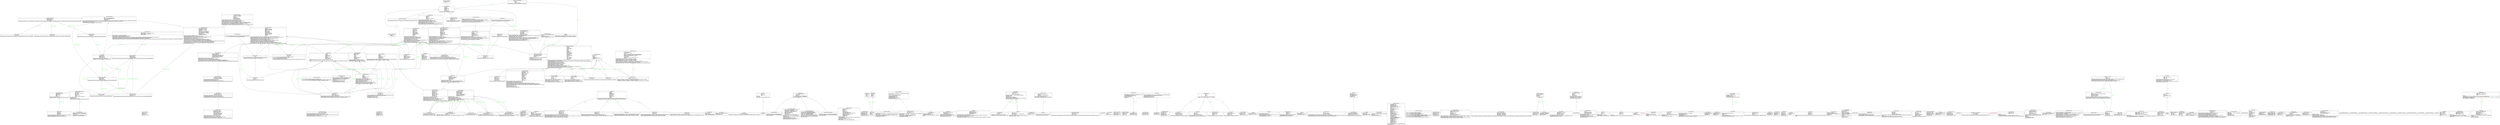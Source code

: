 digraph "classes" {
rankdir=BT
charset="utf-8"
"src.core.metrics.height_theory.AdaptiveHeightTheory" [color="black", fontcolor="black", label=<{AdaptiveHeightTheory|height_projection : Linear<br ALIGN="LEFT"/>height_structure<br ALIGN="LEFT"/>hidden_dim : int<br ALIGN="LEFT"/>history<br ALIGN="LEFT"/>optimizer : Adam<br ALIGN="LEFT"/>|adapt(loss: torch.Tensor): None<br ALIGN="LEFT"/>forward(x: torch.Tensor): Tuple[torch.Tensor, Dict[str, torch.Tensor]]<br ALIGN="LEFT"/>}>, shape="record", style="solid"];
"src.core.tiling.optimization.parameter_manager.AdaptiveParameterManager" [color="black", fontcolor="black", label=<{AdaptiveParameterManager|adapt_factor : float<br ALIGN="LEFT"/>base_lr : float<br ALIGN="LEFT"/>learning_rates : Dict[str, float]<br ALIGN="LEFT"/>max_lr : float<br ALIGN="LEFT"/>min_lr : float<br ALIGN="LEFT"/>momentum : float<br ALIGN="LEFT"/>monitor<br ALIGN="LEFT"/>velocities : Dict[str, torch.Tensor]<br ALIGN="LEFT"/>|get_lr(name: str): float<br ALIGN="LEFT"/>get_state_dict(): Dict<br ALIGN="LEFT"/>load_state_dict(state_dict: Dict)<br ALIGN="LEFT"/>step(name: str, param: nn.Parameter, grad: Optional[torch.Tensor])<br ALIGN="LEFT"/>}>, shape="record", style="solid"];
"src.validation.quantum.evolution.AdiabaticValidation" [color="black", fontcolor="black", label=<{AdiabaticValidation|adiabatic : bool<br ALIGN="LEFT"/>energy_gap : float<br ALIGN="LEFT"/>fidelity : float<br ALIGN="LEFT"/>transition_prob : float<br ALIGN="LEFT"/>|}>, shape="record", style="solid"];
"src.validation.quantum.evolution.AdiabaticValidator" [color="black", fontcolor="black", label=<{AdiabaticValidator|tolerance : float<br ALIGN="LEFT"/>|validate_adiabatic(initial: QuantumState, trajectory: List[QuantumState], hamiltonians: List[torch.Tensor]): AdiabaticValidation<br ALIGN="LEFT"/>}>, shape="record", style="solid"];
"src.core.metrics.advanced_metrics.AdvancedMetricsAnalyzer" [color="black", fontcolor="black", label=<{AdvancedMetricsAnalyzer|history : Dict[str, List[float]]<br ALIGN="LEFT"/>|compute_cross_tile_flow(pattern: torch.Tensor, tile_size: int): float<br ALIGN="LEFT"/>compute_edge_utilization(pattern: torch.Tensor, edge_threshold: float): float<br ALIGN="LEFT"/>compute_ifq(pattern: torch.Tensor, tile_size: int, window_size: int, edge_threshold: float): InformationFlowMetrics<br ALIGN="LEFT"/>compute_info_density(pattern: torch.Tensor): float<br ALIGN="LEFT"/>compute_pattern_stability(pattern: torch.Tensor, window_size: int): float<br ALIGN="LEFT"/>}>, shape="record", style="solid"];
"src.core.tiling.patterns.cohomology.AdvancedMetricsAnalyzer" [color="black", fontcolor="black", label=<{AdvancedMetricsAnalyzer|<br ALIGN="LEFT"/>|compute_ifq(pattern_stability: float, cross_tile_flow: float, edge_utilization: float, info_density: float): float<br ALIGN="LEFT"/>}>, shape="record", style="solid"];
"src.core.performance.cpu.algorithms.AlgorithmMetrics" [color="black", fontcolor="black", label=<{AlgorithmMetrics|branch_misses : int<br ALIGN="LEFT"/>execution_time : float<br ALIGN="LEFT"/>instruction_count : int<br ALIGN="LEFT"/>numerical_error : float<br ALIGN="LEFT"/>optimization_type : str<br ALIGN="LEFT"/>|}>, shape="record", style="solid"];
"src.core.performance.cpu.algorithms.AlgorithmOptimizer" [color="black", fontcolor="black", label=<{AlgorithmOptimizer|branch_opt : NoneType<br ALIGN="LEFT"/>enable_profiling : bool<br ALIGN="LEFT"/>fast_path : NoneType<br ALIGN="LEFT"/>instruction_counter<br ALIGN="LEFT"/>loop_opt : NoneType<br ALIGN="LEFT"/>metrics : List[AlgorithmMetrics]<br ALIGN="LEFT"/>numerical_opt : NoneType<br ALIGN="LEFT"/>operations : Dict[str, Callable]<br ALIGN="LEFT"/>optimization_level : str<br ALIGN="LEFT"/>|clear_metrics(): None<br ALIGN="LEFT"/>get_metrics(): List[AlgorithmMetrics]<br ALIGN="LEFT"/>optimize_algorithm(func: Callable): Callable<br ALIGN="LEFT"/>optimize_operation(operation_name: str): Any<br ALIGN="LEFT"/>register_fast_path(name: str, implementation: Callable, condition: Callable[..., bool]): None<br ALIGN="LEFT"/>register_operation(name: str, operation: Callable): None<br ALIGN="LEFT"/>set_optimization_level(level: str): None<br ALIGN="LEFT"/>}>, shape="record", style="solid"];
"src.core.flow.quantum.AnalyzerMetrics" [color="black", fontcolor="black", label=<{AnalyzerMetrics|berry_phase : float<br ALIGN="LEFT"/>convergence : float<br ALIGN="LEFT"/>energy_conservation : float<br ALIGN="LEFT"/>holonomy : float<br ALIGN="LEFT"/>mean_curvature : float<br ALIGN="LEFT"/>quantum_corrections : float<br ALIGN="LEFT"/>ricci_scalar : float<br ALIGN="LEFT"/>stability : float<br ALIGN="LEFT"/>|}>, shape="record", style="solid"];
"src.core.tiling.arithmetic_dynamics.ArithmeticDynamics" [color="black", fontcolor="black", label=<{ArithmeticDynamics|adelic_proj : Linear<br ALIGN="LEFT"/>coupling : Parameter<br ALIGN="LEFT"/>flow : Linear<br ALIGN="LEFT"/>height_dim : int<br ALIGN="LEFT"/>height_map : Linear<br ALIGN="LEFT"/>hidden_dim : int<br ALIGN="LEFT"/>l_function : Sequential<br ALIGN="LEFT"/>motive_rank : int<br ALIGN="LEFT"/>num_primes : int<br ALIGN="LEFT"/>output_proj : Linear<br ALIGN="LEFT"/>|compute_dynamics(x: torch.Tensor): torch.Tensor<br ALIGN="LEFT"/>compute_height(x: torch.Tensor): torch.Tensor<br ALIGN="LEFT"/>compute_modular_form(x: torch.Tensor): torch.Tensor<br ALIGN="LEFT"/>compute_motivic_integral(x: torch.Tensor, num_samples: int): torch.Tensor<br ALIGN="LEFT"/>compute_quantum_correction(metric: torch.Tensor): torch.Tensor<br ALIGN="LEFT"/>compute_quantum_metric(x: torch.Tensor): torch.Tensor<br ALIGN="LEFT"/>forward(x: torch.Tensor, steps: int, return_trajectory: bool): Tuple[torch.Tensor, Dict]<br ALIGN="LEFT"/>}>, shape="record", style="solid"];
"src.core.tiling.patterns.cohomology.ArithmeticDynamics" [color="black", fontcolor="black", label=<{ArithmeticDynamics|flow : Linear<br ALIGN="LEFT"/>hidden_dim : int<br ALIGN="LEFT"/>hidden_proj : Sequential<br ALIGN="LEFT"/>l_function : Sequential<br ALIGN="LEFT"/>motive_rank : int<br ALIGN="LEFT"/>num_primes : int<br ALIGN="LEFT"/>|compute_dynamics(state: torch.Tensor): torch.Tensor<br ALIGN="LEFT"/>}>, shape="record", style="solid"];
"src.core.tiling.patterns.cohomology.ArithmeticForm" [color="black", fontcolor="black", label=<{ArithmeticForm|coefficients : Tensor<br ALIGN="LEFT"/>degree : int<br ALIGN="LEFT"/>dynamics_state : Optional[torch.Tensor]<br ALIGN="LEFT"/>height_data : Optional[torch.Tensor]<br ALIGN="LEFT"/>prime_bases : Optional[torch.Tensor]<br ALIGN="LEFT"/>|exterior_derivative(): 'ArithmeticForm'<br ALIGN="LEFT"/>wedge(other: 'ArithmeticForm'): 'ArithmeticForm'<br ALIGN="LEFT"/>}>, shape="record", style="solid"];
"src.metrics.quantum_geometric_metrics.ArithmeticMetrics" [color="black", fontcolor="black", label=<{ArithmeticMetrics|hidden_dim : int<br ALIGN="LEFT"/>motive_proj : Linear<br ALIGN="LEFT"/>motive_rank : int<br ALIGN="LEFT"/>num_primes : int<br ALIGN="LEFT"/>prime_bases : Parameter<br ALIGN="LEFT"/>|compute_adelic_norm(patterns: torch.Tensor, context: MetricContext): torch.Tensor<br ALIGN="LEFT"/>compute_global_height(patterns: torch.Tensor, context: MetricContext): torch.Tensor<br ALIGN="LEFT"/>compute_height_distribution(patterns: torch.Tensor, context: MetricContext, num_bins: int): Tuple[torch.Tensor, torch.Tensor]<br ALIGN="LEFT"/>compute_l_function(patterns: torch.Tensor, context: MetricContext): torch.Tensor<br ALIGN="LEFT"/>compute_local_height(patterns: torch.Tensor, context: MetricContext): torch.Tensor<br ALIGN="LEFT"/>}>, shape="record", style="solid"];
"src.core.tiling.arithmetic_dynamics.ArithmeticPattern" [color="black", fontcolor="black", label=<{ArithmeticPattern|hidden_dim : int<br ALIGN="LEFT"/>input_dim : int<br ALIGN="LEFT"/>layers : ModuleList<br ALIGN="LEFT"/>motive_rank : int<br ALIGN="LEFT"/>num_layers : int<br ALIGN="LEFT"/>pattern_proj : Linear<br ALIGN="LEFT"/>|forward(x: torch.Tensor): Tuple[torch.Tensor, List[Dict]]<br ALIGN="LEFT"/>}>, shape="record", style="solid"];
"src.core.attention.compute.AttentionCompute" [color="black", fontcolor="black", label=<{AttentionCompute|dropout : float<br ALIGN="LEFT"/>|compute_output(scores: torch.Tensor, value: torch.Tensor): torch.Tensor<br ALIGN="LEFT"/>compute_scores(query: torch.Tensor, key: torch.Tensor, mask: Optional[torch.Tensor], scale: Optional[float]): torch.Tensor<br ALIGN="LEFT"/>}>, shape="record", style="solid"];
"src.core.tiling.quantum_geometric_attention.AttentionMetrics" [color="black", fontcolor="black", label=<{AttentionMetrics|complexity : Tensor<br ALIGN="LEFT"/>entropy : Tensor<br ALIGN="LEFT"/>sparsity : Optional[torch.Tensor]<br ALIGN="LEFT"/>stability : Optional[torch.Tensor]<br ALIGN="LEFT"/>|}>, shape="record", style="solid"];
"src.core.patterns.operadic_structure.AttentionOperad" [color="black", fontcolor="black", label=<{AttentionOperad|base_dim : int<br ALIGN="LEFT"/>preserve_metric : bool<br ALIGN="LEFT"/>preserve_symplectic : bool<br ALIGN="LEFT"/>|compose(operations: List[OperadicOperation]): OperadicOperation<br ALIGN="LEFT"/>create_operation(source_dim: int, target_dim: int, preserve_structure: Optional[str]): OperadicOperation<br ALIGN="LEFT"/>natural_transformation(source_op: OperadicOperation, target_op: OperadicOperation): Tensor<br ALIGN="LEFT"/>}>, shape="record", style="solid"];
"src.core.tiling.quantum_geometric_attention.AttentionState" [color="black", fontcolor="black", label=<{AttentionState|attention_scores : Optional[torch.Tensor]<br ALIGN="LEFT"/>geometric_state : Tensor<br ALIGN="LEFT"/>quantum_state : Tensor<br ALIGN="LEFT"/>|}>, shape="record", style="solid"];
"src.core.attention.base.BaseAttention" [color="black", fontcolor="black", label=<{BaseAttention|backend : AttentionBackend<br ALIGN="LEFT"/>|forward(query: torch.Tensor, key: torch.Tensor, value: torch.Tensor, mask: Optional[torch.Tensor]): torch.Tensor<br ALIGN="LEFT"/>}>, shape="record", style="solid"];
"src.core.patterns.fiber_bundle.BaseFiberBundle" [color="black", fontcolor="black", label=<{BaseFiberBundle|base_dim : int<br ALIGN="LEFT"/>connection<br ALIGN="LEFT"/>fiber_dim<br ALIGN="LEFT"/>metric<br ALIGN="LEFT"/>structure_group : Optional[str]<br ALIGN="LEFT"/>total_dim<br ALIGN="LEFT"/>|bundle_projection(total_space: Tensor): Tensor<br ALIGN="LEFT"/>compute_holonomy_algebra(holonomies: List[Tensor]): Tensor<br ALIGN="LEFT"/>compute_holonomy_group(holonomies: List[Tensor]): Tensor<br ALIGN="LEFT"/>compute_metric(points: torch.Tensor): MetricTensor[torch.Tensor]<br ALIGN="LEFT"/>connection_form(tangent_vector: Tensor): Tensor<br ALIGN="LEFT"/>local_trivialization(point: Tensor): Tuple[LocalChart[Tensor], FiberChart[Tensor, str]]<br ALIGN="LEFT"/>parallel_transport(section: Tensor, path: Tensor): Tensor<br ALIGN="LEFT"/>transition_functions(chart1: LocalChart[Tensor], chart2: LocalChart[Tensor]): Tensor<br ALIGN="LEFT"/>}>, shape="record", style="solid"];
"src.core.flow.base.BaseGeometricFlow" [color="black", fontcolor="black", label=<{BaseGeometricFlow|connection_net : Sequential<br ALIGN="LEFT"/>curvature_net : Sequential<br ALIGN="LEFT"/>dt : float<br ALIGN="LEFT"/>hidden_dim : int<br ALIGN="LEFT"/>manifold_dim : int<br ALIGN="LEFT"/>metric_net : Sequential<br ALIGN="LEFT"/>stability_threshold : float<br ALIGN="LEFT"/>|compute_connection(metric: Tensor, points: Optional[Tensor]): Tensor<br ALIGN="LEFT"/>compute_curvature(metric: Tensor, connection: Optional[Tensor]): Tensor<br ALIGN="LEFT"/>compute_geodesic(start_point: Tensor, end_point: Tensor, num_steps: int): Tensor<br ALIGN="LEFT"/>compute_metric(points: Tensor, connection: Optional[Tensor]): Tensor<br ALIGN="LEFT"/>compute_ricci_tensor(metric: Tensor, points: Optional[Tensor], connection: Optional[Tensor]): Tensor<br ALIGN="LEFT"/>detect_singularities(metric: Tensor, points: Optional[Tensor], threshold: float): List[SingularityInfo[Tensor]]<br ALIGN="LEFT"/>flow_step(metric: Tensor, ricci: Optional[Tensor], timestep: float): Tuple[Tensor, FlowMetrics]<br ALIGN="LEFT"/>normalize_flow(flow: Tensor, metric: Optional[Tensor], method: str): Tensor<br ALIGN="LEFT"/>parallel_transport(vector: Tensor, start_point: Tensor, end_point: Tensor, connection: Optional[Tensor]): Tensor<br ALIGN="LEFT"/>}>, shape="record", style="solid"];
"src.core.patterns.base_flow.BaseGeometricFlow" [color="black", fontcolor="black", label=<{BaseGeometricFlow|dt : float<br ALIGN="LEFT"/>flow_layers : ModuleList<br ALIGN="LEFT"/>hidden_dim<br ALIGN="LEFT"/>manifold_dim : int<br ALIGN="LEFT"/>metric_net : Sequential<br ALIGN="LEFT"/>num_layers : int<br ALIGN="LEFT"/>stability_threshold : float<br ALIGN="LEFT"/>|compute_metric(x: torch.Tensor): torch.Tensor<br ALIGN="LEFT"/>compute_ricci_tensor(metric: torch.Tensor, connection: Optional[torch.Tensor]): torch.Tensor<br ALIGN="LEFT"/>detect_singularities(flow: torch.Tensor, threshold: float): List[Dict[str, Any]]<br ALIGN="LEFT"/>flow_step(metric: torch.Tensor, ricci: torch.Tensor, timestep: float): Tuple[torch.Tensor, Dict[str, Any]]<br ALIGN="LEFT"/>forward(x: torch.Tensor, return_path: bool): Tuple[torch.Tensor, Dict[str, Any]]<br ALIGN="LEFT"/>normalize_flow(flow: torch.Tensor, normalization: str): torch.Tensor<br ALIGN="LEFT"/>}>, shape="record", style="solid"];
"src.metrics.quantum_geometric_metrics.BaseMetric" [color="black", fontcolor="black", label=<{BaseMetric|domain<br ALIGN="LEFT"/>history : List[T]<br ALIGN="LEFT"/>name : str<br ALIGN="LEFT"/>|<I>compute</I>(): T<br ALIGN="LEFT"/>reset(): None<br ALIGN="LEFT"/>update(value: T, context: MetricContext): None<br ALIGN="LEFT"/>}>, shape="record", style="solid"];
"src.core.patterns.riemannian.BaseRiemannianStructure" [color="black", fontcolor="black", label=<{BaseRiemannianStructure|cache : Dict[str, Any]<br ALIGN="LEFT"/>connection_coeffs : Parameter<br ALIGN="LEFT"/>device : device<br ALIGN="LEFT"/>dtype : Ellipsis<br ALIGN="LEFT"/>manifold_dim : int<br ALIGN="LEFT"/>metric_factors : Parameter<br ALIGN="LEFT"/>|compute_christoffel(points: Tensor): ChristoffelSymbols[Tensor]<br ALIGN="LEFT"/>compute_curvature(points: Tensor, christoffel: Optional[ChristoffelSymbols[Tensor]]): CurvatureTensor[Tensor]<br ALIGN="LEFT"/>compute_metric(points: Tensor): MetricTensor[Tensor]<br ALIGN="LEFT"/>exp_map(point: Tensor, vector: Tensor): Tensor<br ALIGN="LEFT"/>geodesic_flow(initial_point: Tensor, initial_velocity: Tensor, steps: int, step_size: float): Tuple[Tensor, Tensor]<br ALIGN="LEFT"/>lie_derivative_metric(point: Tensor, vector_field: Callable[[Tensor], Tensor]): MetricTensor[Tensor]<br ALIGN="LEFT"/>parallel_transport(vector: Tensor, path: Tensor, connection: Optional[ChristoffelSymbols[Tensor]]): Tensor<br ALIGN="LEFT"/>sectional_curvature(point: Tensor, v1: Tensor, v2: Tensor): Tensor<br ALIGN="LEFT"/>validate_connection_properties(connection: ChristoffelSymbols[Tensor]): bool<br ALIGN="LEFT"/>validate_metric_properties(metric: MetricTensor[Tensor]): bool<br ALIGN="LEFT"/>}>, shape="record", style="solid"];
"src.validation.base.BasicValidationResult" [color="black", fontcolor="black", label=<{BasicValidationResult|<br ALIGN="LEFT"/>|from_dict(data: Dict[str, Any]): 'BasicValidationResult'<br ALIGN="LEFT"/>merge(other: ValidationResult): 'BasicValidationResult'<br ALIGN="LEFT"/>to_dict(): Dict[str, Any]<br ALIGN="LEFT"/>}>, shape="record", style="solid"];
"src.core.benchmarks.metrics.BenchmarkMetrics" [color="black", fontcolor="black", label=<{BenchmarkMetrics|backward_time : float<br ALIGN="LEFT"/>batch_size : int<br ALIGN="LEFT"/>device : str<br ALIGN="LEFT"/>efficiency : float<br ALIGN="LEFT"/>flops : float<br ALIGN="LEFT"/>forward_time : float<br ALIGN="LEFT"/>memory_allocated_mb : float<br ALIGN="LEFT"/>memory_pool : Optional[MemoryPoolManager]<br ALIGN="LEFT"/>num_parameters : int<br ALIGN="LEFT"/>operations : List[OperationMetrics]<br ALIGN="LEFT"/>peak_memory_mb : float<br ALIGN="LEFT"/>throughput : float<br ALIGN="LEFT"/>total_time : float<br ALIGN="LEFT"/>|compute_throughput()<br ALIGN="LEFT"/>from_model(model: torch.nn.Module, input_size: tuple): 'BenchmarkMetrics'<br ALIGN="LEFT"/>record_operation(name: str)<br ALIGN="LEFT"/>to_dict(): Dict[str, Union[float, int, Dict[str, Any]]]<br ALIGN="LEFT"/>update_memory()<br ALIGN="LEFT"/>update_timing(forward_time: float, backward_time: float)<br ALIGN="LEFT"/>}>, shape="record", style="solid"];
"src.core.patterns.formation.BifurcationAnalyzer" [color="black", fontcolor="black", label=<{BifurcationAnalyzer|enriched<br ALIGN="LEFT"/>operadic<br ALIGN="LEFT"/>preserve_structure : bool<br ALIGN="LEFT"/>symplectic<br ALIGN="LEFT"/>threshold : float<br ALIGN="LEFT"/>wave_enabled : bool<br ALIGN="LEFT"/>window_size : int<br ALIGN="LEFT"/>|analyze_stability(pattern: torch.Tensor, parameter_range: Tuple[float, float], num_points: int): Dict[str, Any]<br ALIGN="LEFT"/>detect_bifurcations(pattern: torch.Tensor, parameter: torch.Tensor): List[float]<br ALIGN="LEFT"/>}>, shape="record", style="solid"];
"src.core.patterns.formation.BifurcationMetrics" [color="black", fontcolor="black", label=<{BifurcationMetrics|geometric_flow : Tensor<br ALIGN="LEFT"/>max_eigenvalue : float<br ALIGN="LEFT"/>pattern_height : float<br ALIGN="LEFT"/>quantum_metric : Tensor<br ALIGN="LEFT"/>stability_margin : float<br ALIGN="LEFT"/>symplectic_invariant : float<br ALIGN="LEFT"/>|}>, shape="record", style="solid"];
"src.core.performance.cpu.algorithms.BranchOptimizer" [color="black", fontcolor="black", label=<{BranchOptimizer|branch_stats : Dict[str, Dict[bool, int]]<br ALIGN="LEFT"/>|likely(condition: bool, branch_id: str): bool<br ALIGN="LEFT"/>optimize_branches(func: Callable): Callable<br ALIGN="LEFT"/>}>, shape="record", style="solid"];
"src.core.vulkan.resources.BufferResource" [color="black", fontcolor="black", label=<{BufferResource|buffer : int<br ALIGN="LEFT"/>memory<br ALIGN="LEFT"/>size : int<br ALIGN="LEFT"/>usage : int<br ALIGN="LEFT"/>|}>, shape="record", style="solid"];
"src.core.tiling.patterns.pattern_fiber_bundle.BundleConfig" [color="black", fontcolor="black", label=<{BundleConfig|base_dim : int<br ALIGN="LEFT"/>dt : float<br ALIGN="LEFT"/>fiber_dim : int<br ALIGN="LEFT"/>integration_steps : int<br ALIGN="LEFT"/>learning_rate : float<br ALIGN="LEFT"/>momentum : float<br ALIGN="LEFT"/>motive_rank : int<br ALIGN="LEFT"/>num_primes : int<br ALIGN="LEFT"/>stability_threshold : float<br ALIGN="LEFT"/>|}>, shape="record", style="solid"];
"src.core.performance.cpu_memory.CPUMemoryManager" [color="black", fontcolor="black", label=<{CPUMemoryManager|<br ALIGN="LEFT"/>|allocate_tensor(size: Union[Tuple[int, ...], torch.Size], dtype: Any): torch.Tensor<br ALIGN="LEFT"/>cleanup(): None<br ALIGN="LEFT"/>copy_from_device(src: torch.Tensor, dst: Union[torch.Tensor, np.ndarray]): None<br ALIGN="LEFT"/>copy_to_device(src: Union[torch.Tensor, np.ndarray], dst: torch.Tensor): None<br ALIGN="LEFT"/>free_tensor(tensor: torch.Tensor): None<br ALIGN="LEFT"/>get_fragmentation_ratio(): float<br ALIGN="LEFT"/>}>, shape="record", style="solid"];
"src.infrastructure.base.CPUOptimizer" [color="black", fontcolor="black", label=<{CPUOptimizer|enable_profiling : bool<br ALIGN="LEFT"/>|get_metrics(): Dict[str, float]<br ALIGN="LEFT"/>get_thread_info(): List[Dict[str, Any]]<br ALIGN="LEFT"/>optimize(func: Callable, data: torch.Tensor): torch.Tensor<br ALIGN="LEFT"/>profile()<br ALIGN="LEFT"/>}>, shape="record", style="solid"];
"src.infrastructure.cpu_optimizer.CPUOptimizer" [color="black", fontcolor="black", label=<{CPUOptimizer|cache_optimization_enabled : bool<br ALIGN="LEFT"/>thread_pool_size<br ALIGN="LEFT"/>vectorization_enabled : bool<br ALIGN="LEFT"/>|enable_cache_optimization(enabled: bool): None<br ALIGN="LEFT"/>enable_vectorization(enabled: bool): None<br ALIGN="LEFT"/>optimize_memory_layout(data: np.ndarray): np.ndarray<br ALIGN="LEFT"/>set_thread_pool_size(size: int): None<br ALIGN="LEFT"/>}>, shape="record", style="solid"];
"src.core.performance.cpu_optimizer.CPUOptimizer" [color="black", fontcolor="black", label=<{CPUOptimizer|cpu_profiler : Profile<br ALIGN="LEFT"/>enable_memory_tracking : bool<br ALIGN="LEFT"/>enable_profiling : bool<br ALIGN="LEFT"/>line_profiler : LineProfiler<br ALIGN="LEFT"/>memory_profiler<br ALIGN="LEFT"/>|get_performance_metrics(): PerformanceMetrics<br ALIGN="LEFT"/>optimize_computation(computation_graph: torch.nn.Module, sample_input: torch.Tensor): torch.nn.Module<br ALIGN="LEFT"/>optimize_memory_access(tensor: torch.Tensor): torch.Tensor<br ALIGN="LEFT"/>profile_execution(func: Callable): Callable<br ALIGN="LEFT"/>vectorize_operation(func: Callable[..., torch.Tensor], inputs: List[torch.Tensor], chunk_size: Optional[int]): torch.Tensor<br ALIGN="LEFT"/>}>, shape="record", style="solid"];
"src.core.performance.cpu.memory.CacheOptimizer" [color="black", fontcolor="black", label=<{CacheOptimizer|cache_line_size : int<br ALIGN="LEFT"/>stats : dict<br ALIGN="LEFT"/>|optimize_layout(tensor: torch.Tensor): torch.Tensor<br ALIGN="LEFT"/>prefetch(tensor: torch.Tensor, indices: torch.Tensor): None<br ALIGN="LEFT"/>}>, shape="record", style="solid"];
"src.core.patterns.riemannian_base.ChristoffelSymbols" [color="black", fontcolor="black", label=<{ChristoffelSymbols|is_symmetric : bool<br ALIGN="LEFT"/>metric : MetricTensor[T]<br ALIGN="LEFT"/>values : T<br ALIGN="LEFT"/>|}>, shape="record", style="solid"];
"src.core.tiling.patterns.cohomology.CohomologyGroup" [color="black", fontcolor="black", label=<{CohomologyGroup|base_space<br ALIGN="LEFT"/>boundaries : List[ArithmeticForm]<br ALIGN="LEFT"/>degree : int<br ALIGN="LEFT"/>representatives : List[ArithmeticForm]<br ALIGN="LEFT"/>|add_cocycle(form: ArithmeticForm): None<br ALIGN="LEFT"/>cup_product(other: 'CohomologyGroup'): 'CohomologyGroup'<br ALIGN="LEFT"/>}>, shape="record", style="solid"];
"src.core.performance.vulkan.shaders.ComputeShaderDispatcher" [color="black", fontcolor="black", label=<{ComputeShaderDispatcher|command_pool : c_void_p<br ALIGN="LEFT"/>device : c_void_p<br ALIGN="LEFT"/>queue : c_void_p<br ALIGN="LEFT"/>|dispatch(pipeline: VkPipeline, pipeline_layout: VkPipelineLayout, descriptor_set: VkDescriptorSet, push_constants: Optional[bytes], group_count: Tuple[int, int, int]): None<br ALIGN="LEFT"/>}>, shape="record", style="solid"];
"src.validation.framework.ConcreteValidationResult" [color="black", fontcolor="black", label=<{ConcreteValidationResult|bifurcation_points : Optional[List[torch.Tensor]]<br ALIGN="LEFT"/>component_scores : Dict[str, float]<br ALIGN="LEFT"/>curvature_bounds : Optional[Tuple[float, float]]<br ALIGN="LEFT"/>energy_metrics : Optional[Dict[str, float]]<br ALIGN="LEFT"/>framework_accuracy : float<br ALIGN="LEFT"/>framework_consistency : float<br ALIGN="LEFT"/>metrics : Dict[str, Any]<br ALIGN="LEFT"/>overall_score<br ALIGN="LEFT"/>stability_eigenvalues : Optional[torch.Tensor]<br ALIGN="LEFT"/>|from_dict(data: Dict[str, Any]): 'ConcreteValidationResult'<br ALIGN="LEFT"/>get_summary(): str<br ALIGN="LEFT"/>merge(other: ValidationResult): 'ConcreteValidationResult'<br ALIGN="LEFT"/>to_dict(): Dict[str, Any]<br ALIGN="LEFT"/>validate_metric(metric: torch.Tensor): bool<br ALIGN="LEFT"/>validate_positive_definite(metric: torch.Tensor): bool<br ALIGN="LEFT"/>validate_smoothness(metric: torch.Tensor): bool<br ALIGN="LEFT"/>}>, shape="record", style="solid"];
"src.core.vulkan.resources.ConvertibleToInt" [color="black", fontcolor="black", label=<{ConvertibleToInt|<br ALIGN="LEFT"/>|}>, shape="record", style="solid"];
"src.core.patterns.riemannian_base.CurvatureTensor" [color="black", fontcolor="black", label=<{CurvatureTensor|ricci : T<br ALIGN="LEFT"/>riemann : T<br ALIGN="LEFT"/>scalar_curvatures : T<br ALIGN="LEFT"/>|}>, shape="record", style="solid"];
"src.core.tiling.patterns.cohomology.DeRhamCohomology" [color="black", fontcolor="black", label=<{DeRhamCohomology|cohomology_groups : List[CohomologyGroup]<br ALIGN="LEFT"/>manifold<br ALIGN="LEFT"/>|betti_numbers(): List[int]<br ALIGN="LEFT"/>compute_cohomology(max_degree: int): None<br ALIGN="LEFT"/>}>, shape="record", style="solid"];
"src.validation.quantum.evolution.DecoherenceValidation" [color="black", fontcolor="black", label=<{DecoherenceValidation|decay_rate : float<br ALIGN="LEFT"/>decoherence_time : float<br ALIGN="LEFT"/>entropy_increase : float<br ALIGN="LEFT"/>purity_loss : float<br ALIGN="LEFT"/>|}>, shape="record", style="solid"];
"src.validation.quantum.evolution.DecoherenceValidator" [color="black", fontcolor="black", label=<{DecoherenceValidator|state_validator<br ALIGN="LEFT"/>time_steps : int<br ALIGN="LEFT"/>|validate_decoherence(initial: QuantumState, trajectory: List[QuantumState]): DecoherenceValidation<br ALIGN="LEFT"/>}>, shape="record", style="solid"];
"src.validation.quantum.state.DensityMatrixValidation" [color="black", fontcolor="black", label=<{DensityMatrixValidation|eigenvalues : Tensor<br ALIGN="LEFT"/>hermitian : bool<br ALIGN="LEFT"/>positive : bool<br ALIGN="LEFT"/>trace_one : bool<br ALIGN="LEFT"/>|}>, shape="record", style="solid"];
"src.validation.quantum.state.DensityMatrixValidator" [color="black", fontcolor="black", label=<{DensityMatrixValidator|tolerance : float<br ALIGN="LEFT"/>|validate_density_matrix(state: QuantumState): QuantumStateValidationResult<br ALIGN="LEFT"/>}>, shape="record", style="solid"];
"src.infrastructure.base.DeviceInfo" [color="black", fontcolor="black", label=<{DeviceInfo|compute_support : bool<br ALIGN="LEFT"/>memory_types : List[str]<br ALIGN="LEFT"/>queue_families : List[str]<br ALIGN="LEFT"/>|}>, shape="record", style="solid"];
"src.core.patterns.operadic_structure.EnrichedAttention" [color="black", fontcolor="black", label=<{EnrichedAttention|base_category : str<br ALIGN="LEFT"/>wave_enabled : bool<br ALIGN="LEFT"/>|create_morphism(pattern: Tensor, operation: OperadicOperation, include_wave: bool): Tensor<br ALIGN="LEFT"/>create_wave_packet(position: Tensor, momentum: Tensor): Tensor<br ALIGN="LEFT"/>get_momentum(wave: Tensor): Tensor<br ALIGN="LEFT"/>get_position(wave: Tensor): Tensor<br ALIGN="LEFT"/>wave_operator(tensor: Tensor): Tensor<br ALIGN="LEFT"/>}>, shape="record", style="solid"];
"src.core.patterns.enriched_structure.EnrichedMorphism" [color="black", fontcolor="black", label=<{EnrichedMorphism|source_space : Tensor<br ALIGN="LEFT"/>structure_map : Tensor<br ALIGN="LEFT"/>target_space : Tensor<br ALIGN="LEFT"/>|}>, shape="record", style="solid"];
"src.core.patterns.symplectic.EnrichedOperator" [color="black", fontcolor="black", label=<{EnrichedOperator|base_category : str<br ALIGN="LEFT"/>wave_enabled : bool<br ALIGN="LEFT"/>|}>, shape="record", style="solid"];
"src.core.patterns.enriched_structure.EnrichedTransition" [color="black", fontcolor="black", label=<{EnrichedTransition|<br ALIGN="LEFT"/>|<I>compose</I>(first: EnrichedMorphism, second: EnrichedMorphism): EnrichedMorphism<br ALIGN="LEFT"/><I>create_morphism</I>(source: Tensor, target: Tensor): EnrichedMorphism<br ALIGN="LEFT"/>}>, shape="record", style="solid"];
"src.validation.quantum.state.EntanglementMetrics" [color="black", fontcolor="black", label=<{EntanglementMetrics|concurrence : float<br ALIGN="LEFT"/>log_negativity : float<br ALIGN="LEFT"/>negativity : float<br ALIGN="LEFT"/>ppt_criterion : bool<br ALIGN="LEFT"/>von_neumann_entropy : float<br ALIGN="LEFT"/>witness_value : float<br ALIGN="LEFT"/>|}>, shape="record", style="solid"];
"src.core.metrics.evolution.ErgodicAnalysis" [color="black", fontcolor="black", label=<{ErgodicAnalysis|hidden_dim : int<br ALIGN="LEFT"/>history : List[torch.Tensor]<br ALIGN="LEFT"/>num_observables : int<br ALIGN="LEFT"/>observables : ModuleList<br ALIGN="LEFT"/>|compute_ergodic_average(pattern: torch.Tensor): torch.Tensor<br ALIGN="LEFT"/>}>, shape="record", style="solid"];
"src.core.attention.geometric.EuclideanExponential" [color="black", fontcolor="black", label=<{EuclideanExponential|dim : int<br ALIGN="LEFT"/>|forward(x: torch.Tensor, v: torch.Tensor): torch.Tensor<br ALIGN="LEFT"/>}>, shape="record", style="solid"];
"src.core.attention.geometric.EuclideanLogarithm" [color="black", fontcolor="black", label=<{EuclideanLogarithm|dim : int<br ALIGN="LEFT"/>|forward(x: torch.Tensor, y: torch.Tensor): torch.Tensor<br ALIGN="LEFT"/>}>, shape="record", style="solid"];
"src.core.metrics.evolution.EvolutionAnalyzer" [color="black", fontcolor="black", label=<{EvolutionAnalyzer|ergodic<br ALIGN="LEFT"/>flow<br ALIGN="LEFT"/>l_function<br ALIGN="LEFT"/>orbit<br ALIGN="LEFT"/>|analyze_evolution(pattern: torch.Tensor): EvolutionMetrics<br ALIGN="LEFT"/>}>, shape="record", style="solid"];
"src.core.metrics.evolution.EvolutionMetrics" [color="black", fontcolor="black", label=<{EvolutionMetrics|ergodic_avg : Tensor<br ALIGN="LEFT"/>flow_metrics : Tensor<br ALIGN="LEFT"/>l_values : Tensor<br ALIGN="LEFT"/>orbit_stats : Dict[str, float]<br ALIGN="LEFT"/>|}>, shape="record", style="solid"];
"src.core.performance.cpu.algorithms.FastPathDict" [color="black", fontcolor="black", label=<{FastPathDict|condition : Callable[..., bool]<br ALIGN="LEFT"/>implementation : Callable[..., Any]<br ALIGN="LEFT"/>|}>, shape="record", style="solid"];
"src.core.performance.cpu.algorithms.FastPathOptimizer" [color="black", fontcolor="black", label=<{FastPathOptimizer|fast_paths : Dict[str, FastPathDict]<br ALIGN="LEFT"/>path_stats : Dict[str, int]<br ALIGN="LEFT"/>|optimize(func: Callable[..., T]): Callable[..., T]<br ALIGN="LEFT"/>register_fast_path(name: str, condition: Callable[..., bool], implementation: Callable[..., Any]): None<br ALIGN="LEFT"/>}>, shape="record", style="solid"];
"src.core.tiling.patterns.cohomology.FiberBundle" [color="black", fontcolor="black", label=<{FiberBundle|<br ALIGN="LEFT"/>|get_connection(point: torch.Tensor): torch.Tensor<br ALIGN="LEFT"/>get_fiber(point: torch.Tensor): torch.Tensor<br ALIGN="LEFT"/>}>, shape="record", style="solid"];
"src.core.patterns.fiber_types.FiberBundle" [color="black", fontcolor="black", label=<{FiberBundle|<br ALIGN="LEFT"/>|bundle_projection(total_space: T): T<br ALIGN="LEFT"/>connection_form(tangent_vector: T): T<br ALIGN="LEFT"/>local_trivialization(point: T): Tuple[LocalChart[T], FiberChart[T, str]]<br ALIGN="LEFT"/>parallel_transport(section: T, path: T): T<br ALIGN="LEFT"/>transition_functions(chart1: T, chart2: T): T<br ALIGN="LEFT"/>}>, shape="record", style="solid"];
"src.core.types.FiberBundleProtocol" [color="black", fontcolor="black", label=<{FiberBundleProtocol|base_dim : int<br ALIGN="LEFT"/>fiber_dim : int<br ALIGN="LEFT"/>total_dim : int<br ALIGN="LEFT"/>|bundle_projection(total_space: torch.Tensor): torch.Tensor<br ALIGN="LEFT"/>get_connection(point: torch.Tensor): torch.Tensor<br ALIGN="LEFT"/>get_fiber(point: torch.Tensor): torch.Tensor<br ALIGN="LEFT"/>}>, shape="record", style="solid"];
"src.core.patterns.fiber_types.FiberChart" [color="black", fontcolor="black", label=<{FiberChart|fiber_coordinates : T<br ALIGN="LEFT"/>structure_group : StructureGroup<br ALIGN="LEFT"/>transition_functions : dict<br ALIGN="LEFT"/>|}>, shape="record", style="solid"];
"src.core.flow.computation.FlowComputation" [color="black", fontcolor="black", label=<{FlowComputation|dim : int<br ALIGN="LEFT"/>potential : Sequential<br ALIGN="LEFT"/>vector_field : Sequential<br ALIGN="LEFT"/>|compute_gradient_flow(x: torch.Tensor, steps: int, step_size: float): List[torch.Tensor]<br ALIGN="LEFT"/>compute_hamiltonian_flow(x: torch.Tensor, p: torch.Tensor, steps: int, step_size: float): Tuple[List[torch.Tensor], List[torch.Tensor]]<br ALIGN="LEFT"/>compute_parallel_transport(curve: List[torch.Tensor], initial_vector: torch.Tensor): List[torch.Tensor]<br ALIGN="LEFT"/>}>, shape="record", style="solid"];
"src.core.metrics.evolution.FlowEvolution" [color="black", fontcolor="black", label=<{FlowEvolution|flow : Linear<br ALIGN="LEFT"/>flow_dim : int<br ALIGN="LEFT"/>hidden_dim : int<br ALIGN="LEFT"/>history : List[torch.Tensor]<br ALIGN="LEFT"/>|compute_flow(pattern: torch.Tensor): torch.Tensor<br ALIGN="LEFT"/>get_evolution_stats(window_size: int): Dict[str, torch.Tensor]<br ALIGN="LEFT"/>}>, shape="record", style="solid"];
"src.core.flow.protocol.FlowMetrics" [color="black", fontcolor="black", label=<{FlowMetrics|energy : float<br ALIGN="LEFT"/>flow_magnitude : float<br ALIGN="LEFT"/>metric_determinant : float<br ALIGN="LEFT"/>normalized_flow : float<br ALIGN="LEFT"/>ricci_scalar : float<br ALIGN="LEFT"/>singularity : float<br ALIGN="LEFT"/>|}>, shape="record", style="solid"];
"src.core.tiling.quantum_geometric_attention.FlowMetrics" [color="black", fontcolor="black", label=<{FlowMetrics|curvature : Tensor<br ALIGN="LEFT"/>energy : Tensor<br ALIGN="LEFT"/>geodesic_distance : Tensor<br ALIGN="LEFT"/>parallel_transport : Tensor<br ALIGN="LEFT"/>|}>, shape="record", style="solid"];
"src.validation.framework.FrameworkValidationResult" [color="black", fontcolor="black", label=<{FrameworkValidationResult|curvature_bounds : Optional[Tuple[float, float]]<br ALIGN="LEFT"/>flow_result : Optional[TilingFlowValidationResult]<br ALIGN="LEFT"/>geometric_result : Optional[GeometricValidationResult]<br ALIGN="LEFT"/>motivic_result : Optional[MotivicValidation]<br ALIGN="LEFT"/>pattern_result : Optional[ValidationResult]<br ALIGN="LEFT"/>quantum_result : Optional[QuantumStateValidationResult]<br ALIGN="LEFT"/>|from_dict(data: Dict[str, Any]): 'FrameworkValidationResult'<br ALIGN="LEFT"/>merge(other: ValidationResult): 'FrameworkValidationResult'<br ALIGN="LEFT"/>to_dict(): Dict[str, Any]<br ALIGN="LEFT"/>}>, shape="record", style="solid"];
"src.core.performance.gpu.memory_management.GPUMemoryManager" [color="black", fontcolor="black", label=<{GPUMemoryManager|device : device<br ALIGN="LEFT"/>|allocate(size: tuple, dtype: torch.dtype): torch.Tensor<br ALIGN="LEFT"/>clear_cache()<br ALIGN="LEFT"/>free(tensor: torch.Tensor)<br ALIGN="LEFT"/>get_memory_stats(): Dict[str, float]<br ALIGN="LEFT"/>}>, shape="record", style="solid"];
"src.core.tiling.geometric_flow.GeometricFlow" [color="black", fontcolor="black", label=<{GeometricFlow|arithmetic<br ALIGN="LEFT"/>chart_embedding : Parameter<br ALIGN="LEFT"/>hamiltonian : Sequential<br ALIGN="LEFT"/>integration_steps : int<br ALIGN="LEFT"/>motive_rank : int<br ALIGN="LEFT"/>num_charts : int<br ALIGN="LEFT"/>|compute_metric(x: Tensor): Tensor<br ALIGN="LEFT"/>compute_ricci_tensor(metric: Tensor, connection: Optional[Tensor]): Tensor<br ALIGN="LEFT"/>flow_step(metric: Tensor, ricci: Tensor, timestep: float): Tuple[Tensor, Dict[str, Any]]<br ALIGN="LEFT"/>forward(x: Tensor, return_path: bool): Tuple[Tensor, Dict[str, Any]]<br ALIGN="LEFT"/>}>, shape="record", style="solid"];
"src.core.flow.quantum.GeometricFlowAnalyzer" [color="black", fontcolor="black", label=<{GeometricFlowAnalyzer|flow<br ALIGN="LEFT"/>hilbert_space : Optional[HilbertSpace]<br ALIGN="LEFT"/>history : List[QuantumFlowMetrics]<br ALIGN="LEFT"/>preparation_validator<br ALIGN="LEFT"/>state_validator<br ALIGN="LEFT"/>|analyze_evolution(initial_metric: Tensor, num_steps: int, dt: float, points: Optional[Tensor], initial_state: Optional[QuantumState]): Tuple[List[AnalyzerMetrics], Optional[Dict[str, List[float]]]]<br ALIGN="LEFT"/>analyze_step(metric: Tensor, points: Optional[Tensor], timestep: float, quantum_state: Optional[QuantumState]): Tuple[Tensor, AnalyzerMetrics]<br ALIGN="LEFT"/>get_convergence_stats(): Dict[str, float]<br ALIGN="LEFT"/>validate_entanglement(state: QuantumState): EntanglementMetrics<br ALIGN="LEFT"/>}>, shape="record", style="solid"];
"src.core.tiling.config.GeometricFlowConfig" [color="black", fontcolor="black", label=<{GeometricFlowConfig|MAX_DENSITY : float<br ALIGN="LEFT"/>MIN_DENSITY : float<br ALIGN="LEFT"/>MIN_RESOLUTION : float<br ALIGN="LEFT"/>adam_epsilon : float<br ALIGN="LEFT"/>attention_probs_dropout_prob : float<br ALIGN="LEFT"/>curvature_threshold : float<br ALIGN="LEFT"/>dim : int<br ALIGN="LEFT"/>dropout : float<br ALIGN="LEFT"/>entanglement_threshold : float<br ALIGN="LEFT"/>flow_epsilon : float<br ALIGN="LEFT"/>flow_lr : float<br ALIGN="LEFT"/>flow_steps : int<br ALIGN="LEFT"/>hidden_act : str<br ALIGN="LEFT"/>hidden_dropout_prob : float<br ALIGN="LEFT"/>hidden_size : int<br ALIGN="LEFT"/>initializer_range : float<br ALIGN="LEFT"/>intermediate_size : int<br ALIGN="LEFT"/>layer_norm_eps : float<br ALIGN="LEFT"/>layer_norm_eps_geometric : float<br ALIGN="LEFT"/>learning_rate : float<br ALIGN="LEFT"/>max_delta : float<br ALIGN="LEFT"/>max_grad_norm : float<br ALIGN="LEFT"/>max_position_embeddings : int<br ALIGN="LEFT"/>max_position_embeddings_geometric : int<br ALIGN="LEFT"/>measurement_samples : int<br ALIGN="LEFT"/>min_delta : float<br ALIGN="LEFT"/>num_attention_heads : int<br ALIGN="LEFT"/>num_heads : int<br ALIGN="LEFT"/>num_hidden_layers : int<br ALIGN="LEFT"/>quantum_dim : int<br ALIGN="LEFT"/>stability_threshold : float<br ALIGN="LEFT"/>warmup_steps : int<br ALIGN="LEFT"/>weight_decay : float<br ALIGN="LEFT"/>|from_dict(config_dict: Dict[str, Any]): 'GeometricFlowConfig'<br ALIGN="LEFT"/>to_dict(): Dict[str, Any]<br ALIGN="LEFT"/>}>, shape="record", style="solid"];
"src.core.types.GeometricFlowProtocol" [color="black", fontcolor="black", label=<{GeometricFlowProtocol|<br ALIGN="LEFT"/>|compute_metric(x: torch.Tensor): torch.Tensor<br ALIGN="LEFT"/>compute_ricci_tensor(metric: torch.Tensor, connection: Optional[torch.Tensor]): torch.Tensor<br ALIGN="LEFT"/>detect_singularities(flow: torch.Tensor, threshold: float): List[Dict[str, Any]]<br ALIGN="LEFT"/>flow_step(metric: torch.Tensor, ricci: torch.Tensor, timestep: float): Tuple[torch.Tensor, Dict[str, Any]]<br ALIGN="LEFT"/>forward(x: torch.Tensor, return_path: bool): Tuple[torch.Tensor, Dict[str, Any]]<br ALIGN="LEFT"/>normalize_flow(flow: torch.Tensor, normalization: str): torch.Tensor<br ALIGN="LEFT"/>}>, shape="record", style="solid"];
"src.core.flow.protocol.GeometricFlowProtocol" [color="black", fontcolor="black", label=<{GeometricFlowProtocol|<br ALIGN="LEFT"/>|<I>compute_connection</I>(metric: T, points: Optional[T]): T<br ALIGN="LEFT"/><I>compute_curvature</I>(metric: T, connection: Optional[T]): T<br ALIGN="LEFT"/><I>compute_geodesic</I>(start_point: T, end_point: T, num_steps: int): T<br ALIGN="LEFT"/><I>compute_metric</I>(points: T, connection: Optional[T]): T<br ALIGN="LEFT"/><I>compute_ricci_tensor</I>(metric: T, points: Optional[T], connection: Optional[T]): T<br ALIGN="LEFT"/><I>detect_singularities</I>(metric: T, points: Optional[T], threshold: float): List[SingularityInfo[T]]<br ALIGN="LEFT"/><I>flow_step</I>(metric: T, ricci: Optional[T], timestep: float): Tuple[T, FlowMetrics]<br ALIGN="LEFT"/><I>normalize_flow</I>(flow: T, metric: Optional[T], method: str): T<br ALIGN="LEFT"/><I>parallel_transport</I>(vector: T, start_point: T, end_point: T, connection: Optional[T]): T<br ALIGN="LEFT"/>}>, shape="record", style="solid"];
"src.metrics.quantum_geometric_metrics.GeometricMetrics" [color="black", fontcolor="black", label=<{GeometricMetrics|hidden_dim : int<br ALIGN="LEFT"/>manifold_dim : int<br ALIGN="LEFT"/>|compute_curvature(flow_path: torch.Tensor, context: MetricContext): torch.Tensor<br ALIGN="LEFT"/>compute_geodesic_distance(flow_path: torch.Tensor, context: MetricContext): torch.Tensor<br ALIGN="LEFT"/>compute_parallel_transport(vector: torch.Tensor, connection: torch.Tensor, context: MetricContext): torch.Tensor<br ALIGN="LEFT"/>}>, shape="record", style="solid"];
"src.core.attention.geometric.GeometricStructures" [color="black", fontcolor="black", label=<{GeometricStructures|connection : Parameter<br ALIGN="LEFT"/>curvature : float<br ALIGN="LEFT"/>curvature_tensor : Parameter<br ALIGN="LEFT"/>dim : int<br ALIGN="LEFT"/>exp_map : Union[HyperbolicExponential, EuclideanExponential]<br ALIGN="LEFT"/>log_map : Union[HyperbolicLogarithm, EuclideanLogarithm]<br ALIGN="LEFT"/>manifold_type : Literal['hyperbolic', 'euclidean']<br ALIGN="LEFT"/>metric : Parameter<br ALIGN="LEFT"/>num_heads : int<br ALIGN="LEFT"/>parallel_transport_method : Literal['schild', 'pole']<br ALIGN="LEFT"/>transport<br ALIGN="LEFT"/>|compute_exponential_map(x: torch.Tensor, v: torch.Tensor): torch.Tensor<br ALIGN="LEFT"/>compute_geodesic(x: torch.Tensor, v: torch.Tensor, steps: int): torch.Tensor<br ALIGN="LEFT"/>compute_geodesic_distance(x: torch.Tensor, y: torch.Tensor): torch.Tensor<br ALIGN="LEFT"/>compute_logarithmic_map(x: torch.Tensor, y: torch.Tensor): torch.Tensor<br ALIGN="LEFT"/>compute_sectional_curvature(x: torch.Tensor, v1: torch.Tensor, v2: torch.Tensor): torch.Tensor<br ALIGN="LEFT"/>forward(x: torch.Tensor, y: torch.Tensor, v: Optional[torch.Tensor], return_diagnostics: bool): Dict[str, torch.Tensor]<br ALIGN="LEFT"/>parallel_transport_batch(x: torch.Tensor, y: torch.Tensor, v: torch.Tensor): torch.Tensor<br ALIGN="LEFT"/>process_points(x: torch.Tensor, y: torch.Tensor, v: Optional[torch.Tensor], return_diagnostics: bool): Dict[str, torch.Tensor]<br ALIGN="LEFT"/>}>, shape="record", style="solid"];
"src.core.tiling.quantum_geometric_attention.GeometricStructures" [color="black", fontcolor="black", label=<{GeometricStructures|curvature : float<br ALIGN="LEFT"/>dim : int<br ALIGN="LEFT"/>exp_map<br ALIGN="LEFT"/>log_map<br ALIGN="LEFT"/>manifold_type : str<br ALIGN="LEFT"/>parallel_transport_method : str<br ALIGN="LEFT"/>transport<br ALIGN="LEFT"/>|}>, shape="record", style="solid"];
"src.core.metrics.height_theory.HeightStructure" [color="black", fontcolor="black", label=<{HeightStructure|base_field : str<br ALIGN="LEFT"/>local_heights<br ALIGN="LEFT"/>num_primes : int<br ALIGN="LEFT"/>prime_bases<br ALIGN="LEFT"/>|analyze_growth(points: List[torch.Tensor], window_size: int): Dict[str, torch.Tensor]<br ALIGN="LEFT"/>compute_canonical_height(point: torch.Tensor): torch.Tensor<br ALIGN="LEFT"/>compute_local_height(point: torch.Tensor, prime: int): torch.Tensor<br ALIGN="LEFT"/>}>, shape="record", style="solid"];
"src.core.tiling.patterns.cohomology.HeightStructure" [color="black", fontcolor="black", label=<{HeightStructure|num_primes : int<br ALIGN="LEFT"/>prime_bases<br ALIGN="LEFT"/>|compute_height(coefficients: torch.Tensor): torch.Tensor<br ALIGN="LEFT"/>}>, shape="record", style="solid"];
"src.core.flow.higher_order.HigherOrderFlow" [color="black", fontcolor="black", label=<{HigherOrderFlow|bach_flow_weight : float<br ALIGN="LEFT"/>bach_tensor_net : Sequential<br ALIGN="LEFT"/>calabi_flow_weight : float<br ALIGN="LEFT"/>calabi_net : Sequential<br ALIGN="LEFT"/>cross_curvature_net : Sequential<br ALIGN="LEFT"/>cross_curvature_weight : float<br ALIGN="LEFT"/>fourth_order_net : Sequential<br ALIGN="LEFT"/>fourth_order_weight : float<br ALIGN="LEFT"/>|compute_bach_tensor(metric: Tensor, ricci: Tensor): Tensor<br ALIGN="LEFT"/>compute_calabi_tensor(metric: Tensor, ricci: Tensor): Tensor<br ALIGN="LEFT"/>compute_cross_curvature(metric: Tensor, ricci: Tensor, pattern: Tensor): Tensor<br ALIGN="LEFT"/>compute_fourth_order_term(metric: Tensor, ricci: Tensor): Tensor<br ALIGN="LEFT"/>flow_step(metric: Tensor, ricci: Optional[Tensor], timestep: float): Tuple[Tensor, QuantumFlowMetrics]<br ALIGN="LEFT"/>}>, shape="record", style="solid"];
"src.core.attention.geometric.HyperbolicExponential" [color="black", fontcolor="black", label=<{HyperbolicExponential|curvature : Parameter<br ALIGN="LEFT"/>dim : int<br ALIGN="LEFT"/>eps : float<br ALIGN="LEFT"/>max_norm : float<br ALIGN="LEFT"/>|forward(x: torch.Tensor, v: torch.Tensor): torch.Tensor<br ALIGN="LEFT"/>minkowski_inner(x: torch.Tensor, y: torch.Tensor): torch.Tensor<br ALIGN="LEFT"/>minkowski_norm(v: torch.Tensor): torch.Tensor<br ALIGN="LEFT"/>project_to_hyperboloid(x: torch.Tensor): torch.Tensor<br ALIGN="LEFT"/>project_to_tangent(x: torch.Tensor, v: torch.Tensor): torch.Tensor<br ALIGN="LEFT"/>}>, shape="record", style="solid"];
"src.core.attention.geometric.HyperbolicLogarithm" [color="black", fontcolor="black", label=<{HyperbolicLogarithm|curvature : Parameter<br ALIGN="LEFT"/>dim : int<br ALIGN="LEFT"/>eps : float<br ALIGN="LEFT"/>max_dist : float<br ALIGN="LEFT"/>|forward(x: torch.Tensor, y: torch.Tensor): torch.Tensor<br ALIGN="LEFT"/>minkowski_inner(x: torch.Tensor, y: torch.Tensor): torch.Tensor<br ALIGN="LEFT"/>project_to_hyperboloid(x: torch.Tensor): torch.Tensor<br ALIGN="LEFT"/>project_to_tangent(x: torch.Tensor, v: torch.Tensor): torch.Tensor<br ALIGN="LEFT"/>}>, shape="record", style="solid"];
"src.core.vulkan.resources.ImageResource" [color="black", fontcolor="black", label=<{ImageResource|extent : Any<br ALIGN="LEFT"/>format : int<br ALIGN="LEFT"/>image : int<br ALIGN="LEFT"/>memory<br ALIGN="LEFT"/>view : int<br ALIGN="LEFT"/>|}>, shape="record", style="solid"];
"src.core.metrics.advanced_metrics.InformationFlowMetrics" [color="black", fontcolor="black", label=<{InformationFlowMetrics|cross_tile_flow : float<br ALIGN="LEFT"/>edge_utilization : float<br ALIGN="LEFT"/>info_density : float<br ALIGN="LEFT"/>pattern_stability : float<br ALIGN="LEFT"/>|compute_ifq(): float<br ALIGN="LEFT"/>}>, shape="record", style="solid"];
"src.core.flow.information_ricci.InformationRicciFlow" [color="black", fontcolor="black", label=<{InformationRicciFlow|potential_net : Sequential<br ALIGN="LEFT"/>stress_energy_net : Sequential<br ALIGN="LEFT"/>stress_energy_weight : float<br ALIGN="LEFT"/>|compute_information_potential(points: Tensor): Tensor<br ALIGN="LEFT"/>compute_potential_hessian(points: Tensor): Tensor<br ALIGN="LEFT"/>compute_stress_energy_tensor(points: Tensor, metric: Tensor): Tensor<br ALIGN="LEFT"/>flow_step(metric: Tensor, ricci: Optional[Tensor], timestep: float): Tuple[Tensor, QuantumFlowMetrics]<br ALIGN="LEFT"/>}>, shape="record", style="solid"];
"src.core.attention.routing.InformationRouter" [color="black", fontcolor="black", label=<{InformationRouter|bottleneck_detector : Sequential<br ALIGN="LEFT"/>bottleneck_threshold : float<br ALIGN="LEFT"/>dim : int<br ALIGN="LEFT"/>exploration_rate : float<br ALIGN="LEFT"/>num_heads : int<br ALIGN="LEFT"/>path_predictor : GRU<br ALIGN="LEFT"/>pattern_dynamics : PatternDynamics<br ALIGN="LEFT"/>route_scorer : Sequential<br ALIGN="LEFT"/>|detect_bottlenecks(states: torch.Tensor, routing_scores: torch.Tensor): tuple[torch.Tensor, torch.Tensor]<br ALIGN="LEFT"/>forward(states: torch.Tensor, return_diagnostics: bool): dict[str, torch.Tensor]<br ALIGN="LEFT"/>optimize_bottlenecks(states: torch.Tensor, bottlenecks: torch.Tensor, impact: torch.Tensor): torch.Tensor<br ALIGN="LEFT"/>predict_optimal_path(states: torch.Tensor, start_idx: torch.Tensor): torch.Tensor<br ALIGN="LEFT"/>}>, shape="record", style="solid"];
"src.infrastructure.base.InfrastructureMetrics" [color="black", fontcolor="black", label=<{InfrastructureMetrics|cpu_metrics : Dict[str, float]<br ALIGN="LEFT"/>memory_metrics : Dict[str, float]<br ALIGN="LEFT"/>parallel_metrics : Dict[str, float]<br ALIGN="LEFT"/>resource_metrics : Dict[str, float]<br ALIGN="LEFT"/>vulkan_metrics : Dict[str, float]<br ALIGN="LEFT"/>|collect(cpu_optimizer: CPUOptimizer, memory_manager: MemoryManager, vulkan_integration: VulkanIntegration, parallel_processor: ParallelProcessor, resource_allocator: ResourceAllocator): Dict[str, Dict[str, float]]<br ALIGN="LEFT"/>}>, shape="record", style="solid"];
"src.infrastructure.metrics.InfrastructureMetrics" [color="black", fontcolor="black", label=<{InfrastructureMetrics|device_info : Dict[str, str]<br ALIGN="LEFT"/>error_log : List[str]<br ALIGN="LEFT"/>performance<br ALIGN="LEFT"/>resources<br ALIGN="LEFT"/>|get_summary(): str<br ALIGN="LEFT"/>}>, shape="record", style="solid"];
"src.core.performance.cpu.algorithms.InstructionCounter" [color="black", fontcolor="black", label=<{InstructionCounter|instruction_counts : Dict[str, int]<br ALIGN="LEFT"/>|get_instruction_count(func: Callable): int<br ALIGN="LEFT"/>}>, shape="record", style="solid"];
"src.core.tiling.patterns.cohomology.Integration" [color="black", fontcolor="black", label=<{Integration|manifold<br ALIGN="LEFT"/>|apply_stokes(form: ArithmeticForm, domain: torch.Tensor): torch.Tensor<br ALIGN="LEFT"/>integrate_form(form: ArithmeticForm, domain: torch.Tensor): torch.Tensor<br ALIGN="LEFT"/>}>, shape="record", style="solid"];
"src.core.metrics.evolution.LFunctionComputation" [color="black", fontcolor="black", label=<{LFunctionComputation|hidden_dim : int<br ALIGN="LEFT"/>network : Sequential<br ALIGN="LEFT"/>num_factors : int<br ALIGN="LEFT"/>rank : int<br ALIGN="LEFT"/>|compute_l_values(pattern: torch.Tensor): torch.Tensor<br ALIGN="LEFT"/>}>, shape="record", style="solid"];
"src.core.models.base.LayerGeometry" [color="black", fontcolor="black", label=<{LayerGeometry|connection_coeffs : Parameter<br ALIGN="LEFT"/>manifold_dim : int<br ALIGN="LEFT"/>metric_tensor : Parameter<br ALIGN="LEFT"/>pattern_dim : NoneType<br ALIGN="LEFT"/>|connection(points: torch.Tensor): torch.Tensor<br ALIGN="LEFT"/>get_riemannian_framework(points: torch.Tensor): PatternRiemannianStructure<br ALIGN="LEFT"/>metric(points: torch.Tensor): torch.Tensor<br ALIGN="LEFT"/>}>, shape="record", style="solid"];
"src.core.models.base.LayerGeometryDict" [color="black", fontcolor="black", label=<{LayerGeometryDict|<br ALIGN="LEFT"/>|}>, shape="record", style="solid"];
"src.metrics.load_analyzer.LoadBalanceAnalyzer" [color="black", fontcolor="black", label=<{LoadBalanceAnalyzer|history<br ALIGN="LEFT"/>overload_threshold : float<br ALIGN="LEFT"/>underload_threshold : float<br ALIGN="LEFT"/>variance_threshold : float<br ALIGN="LEFT"/>|add_metrics(metrics: dict): None<br ALIGN="LEFT"/>analyze_network(tiles: list[AttentionTile]): dict[str, Any]<br ALIGN="LEFT"/>get_convergence_rate(): float<br ALIGN="LEFT"/>get_load_distribution(): tuple[float, float, float]<br ALIGN="LEFT"/>get_recommendations(tiles: list[AttentionTile]): list[str]<br ALIGN="LEFT"/>get_stability_score(): float<br ALIGN="LEFT"/>}>, shape="record", style="solid"];
"src.core.tiling.quantum_attention_tile.LoadBalancer" [color="black", fontcolor="black", label=<{LoadBalancer|loads<br ALIGN="LEFT"/>num_tiles : int<br ALIGN="LEFT"/>|balance(): List[int]<br ALIGN="LEFT"/>get_load(tile_idx: int): LoadProfile<br ALIGN="LEFT"/>update_load(tile_idx: int, load: LoadProfile)<br ALIGN="LEFT"/>}>, shape="record", style="solid"];
"src.core.tiling.quantum_attention_tile.LoadProfile" [color="black", fontcolor="black", label=<{LoadProfile|compute : float<br ALIGN="LEFT"/>io : float<br ALIGN="LEFT"/>memory : float<br ALIGN="LEFT"/>|total(): float<br ALIGN="LEFT"/>weighted(compute_weight: float, memory_weight: float, io_weight: float): float<br ALIGN="LEFT"/>}>, shape="record", style="solid"];
"src.core.patterns.fiber_types.LocalChart" [color="black", fontcolor="black", label=<{LocalChart|coordinates : T<br ALIGN="LEFT"/>dimension : int<br ALIGN="LEFT"/>transition_maps : dict<br ALIGN="LEFT"/>|}>, shape="record", style="solid"];
"src.core.performance.cpu.algorithms.LoopOptimizer" [color="black", fontcolor="black", label=<{LoopOptimizer|loop_stats : Dict[str, Dict[str, int]]<br ALIGN="LEFT"/>unroll_threshold : int<br ALIGN="LEFT"/>|fuse_loops(operations: List[Callable[[T], T]], data: T): T<br ALIGN="LEFT"/>unroll(loop_id: str, iterations: int, operation: Callable[[int], T]): List[T]<br ALIGN="LEFT"/>}>, shape="record", style="solid"];
"src.core.vulkan.memory.MemoryBlock" [color="black", fontcolor="black", label=<{MemoryBlock|memory : Any<br ALIGN="LEFT"/>offset : int<br ALIGN="LEFT"/>size : int<br ALIGN="LEFT"/>type_index : int<br ALIGN="LEFT"/>|}>, shape="record", style="solid"];
"src.core.performance.memory_base.MemoryError" [color="black", fontcolor="red", label=<{MemoryError|<br ALIGN="LEFT"/>|}>, shape="record", style="solid"];
"src.infrastructure.base.MemoryManager" [color="black", fontcolor="black", label=<{MemoryManager|pool_size : int<br ALIGN="LEFT"/>|cleanup()<br ALIGN="LEFT"/>get_memory_stats(): MemoryStats<br ALIGN="LEFT"/>manage_tensor(tensor: torch.Tensor): torch.Tensor<br ALIGN="LEFT"/>optimize()<br ALIGN="LEFT"/>}>, shape="record", style="solid"];
"src.infrastructure.memory_manager.MemoryManager" [color="black", fontcolor="black", label=<{MemoryManager|allocated : int<br ALIGN="LEFT"/>pool_size : int<br ALIGN="LEFT"/>pools : Dict[str, Any]<br ALIGN="LEFT"/>|allocate(size: int, dtype: np.dtype): Optional[np.ndarray]<br ALIGN="LEFT"/>clear_pools(): None<br ALIGN="LEFT"/>deallocate(array: np.ndarray): None<br ALIGN="LEFT"/>}>, shape="record", style="solid"];
"src.core.performance.cpu.memory.MemoryManager" [color="black", fontcolor="black", label=<{MemoryManager|cache_optimizer<br ALIGN="LEFT"/>enable_monitoring : bool<br ALIGN="LEFT"/>pool<br ALIGN="LEFT"/>stats : List[MemoryStats]<br ALIGN="LEFT"/>|allocate(shape: Tuple[int, ...], dtype: torch.dtype): torch.Tensor<br ALIGN="LEFT"/>clear_metrics(): None<br ALIGN="LEFT"/>clear_stats(): None<br ALIGN="LEFT"/>create_pool(size: int): MemoryPool<br ALIGN="LEFT"/>get_memory_stats(): List[MemoryStats]<br ALIGN="LEFT"/>optimize_tensor(tensor: torch.Tensor, access_pattern: str): torch.Tensor<br ALIGN="LEFT"/>release_tensor(tensor: torch.Tensor): None<br ALIGN="LEFT"/>}>, shape="record", style="solid"];
"src.core.performance.cpu.memory_management.MemoryManager" [color="black", fontcolor="black", label=<{MemoryManager|<br ALIGN="LEFT"/>|allocate_tensor(size: Tuple[int, ...]): torch.Tensor<br ALIGN="LEFT"/>get_allocated_memory(): int<br ALIGN="LEFT"/>get_fragmentation_ratio(): float<br ALIGN="LEFT"/>get_peak_memory(): int<br ALIGN="LEFT"/>inplace_operation(tensor: torch.Tensor, operation: Callable[[torch.Tensor], None]): None<br ALIGN="LEFT"/>optimized_matmul(x: torch.Tensor, y: torch.Tensor): torch.Tensor<br ALIGN="LEFT"/>}>, shape="record", style="solid"];
"src.core.performance.memory_base.MemoryManagerBase" [color="black", fontcolor="black", label=<{MemoryManagerBase|<br ALIGN="LEFT"/>|<I>allocate_tensor</I>(size: Union[Tuple[int, ...], torch.Size], dtype: Any): Any<br ALIGN="LEFT"/><I>cleanup</I>(): None<br ALIGN="LEFT"/><I>copy_from_device</I>(src: Any, dst: Any): None<br ALIGN="LEFT"/><I>copy_to_device</I>(src: Any, dst: Any): None<br ALIGN="LEFT"/><I>free_tensor</I>(tensor: Any): None<br ALIGN="LEFT"/>get_allocated_memory(): int<br ALIGN="LEFT"/>get_fragmentation_ratio(): float<br ALIGN="LEFT"/>get_metrics(): List[MemoryMetrics]<br ALIGN="LEFT"/>get_peak_memory(): int<br ALIGN="LEFT"/>record_metric(operation_type: str): None<br ALIGN="LEFT"/>}>, shape="record", style="solid"];
"src.core.performance.memory_base.MemoryMetrics" [color="black", fontcolor="black", label=<{MemoryMetrics|allocated_memory : int<br ALIGN="LEFT"/>fragmentation_ratio : float<br ALIGN="LEFT"/>operation_type : str<br ALIGN="LEFT"/>peak_memory : int<br ALIGN="LEFT"/>|}>, shape="record", style="solid"];
"src.core.performance.cpu.memory_management.MemoryMetrics" [color="black", fontcolor="black", label=<{MemoryMetrics|allocated_memory : int<br ALIGN="LEFT"/>fragmentation_ratio : float<br ALIGN="LEFT"/>operation_type : str<br ALIGN="LEFT"/>peak_memory : int<br ALIGN="LEFT"/>|}>, shape="record", style="solid"];
"src.utils.memory_management.MemoryOptimizer" [color="black", fontcolor="black", label=<{MemoryOptimizer|tensor_manager<br ALIGN="LEFT"/>|clear_memory(): None<br ALIGN="LEFT"/>get_memory_stats(): Dict[str, Any]<br ALIGN="LEFT"/>optimize(operation: str)<br ALIGN="LEFT"/>set_max_memory_usage(size_bytes: int): None<br ALIGN="LEFT"/>}>, shape="record", style="solid"];
"src.core.performance.cpu.memory.MemoryPool" [color="black", fontcolor="black", label=<{MemoryPool|current_size : int<br ALIGN="LEFT"/>max_size : int<br ALIGN="LEFT"/>pools : Dict[Tuple[int, ...], List[torch.Tensor]]<br ALIGN="LEFT"/>stats : defaultdict<br ALIGN="LEFT"/>|acquire(shape: Tuple[int, ...], dtype: torch.dtype): torch.Tensor<br ALIGN="LEFT"/>release(tensor: torch.Tensor): None<br ALIGN="LEFT"/>}>, shape="record", style="solid"];
"src.core.vulkan.resources.MemoryRequirements" [color="black", fontcolor="black", label=<{MemoryRequirements|alignment : int<br ALIGN="LEFT"/>memory_type_bits : int<br ALIGN="LEFT"/>size : int<br ALIGN="LEFT"/>|from_vulkan(vulkan_reqs: VkMemoryRequirements): 'MemoryRequirements'<br ALIGN="LEFT"/>}>, shape="record", style="solid"];
"src.infrastructure.base.MemoryStats" [color="black", fontcolor="black", label=<{MemoryStats|active_blocks : int<br ALIGN="LEFT"/>peak_allocated : int<br ALIGN="LEFT"/>total_allocated : int<br ALIGN="LEFT"/>total_cached : int<br ALIGN="LEFT"/>|}>, shape="record", style="solid"];
"src.core.performance.cpu.memory.MemoryStats" [color="black", fontcolor="black", label=<{MemoryStats|access_pattern : str<br ALIGN="LEFT"/>allocation_size : int<br ALIGN="LEFT"/>cache_hits : int<br ALIGN="LEFT"/>fragmentation : float<br ALIGN="LEFT"/>pool_hits : int<br ALIGN="LEFT"/>|}>, shape="record", style="solid"];
"src.metrics.quantum_geometric_metrics.MetricContext" [color="black", fontcolor="black", label=<{MetricContext|batch_size : int<br ALIGN="LEFT"/>device : device<br ALIGN="LEFT"/>hidden_dim : int<br ALIGN="LEFT"/>resolution : float<br ALIGN="LEFT"/>sequence_length : int<br ALIGN="LEFT"/>timestamp : float<br ALIGN="LEFT"/>|}>, shape="record", style="solid"];
"src.metrics.quantum_geometric_metrics.MetricDomain" [color="black", fontcolor="black", label=<{MetricDomain|name<br ALIGN="LEFT"/>|}>, shape="record", style="solid"];
"src.core.patterns.riemannian_base.MetricTensor" [color="black", fontcolor="black", label=<{MetricTensor|dimension : int<br ALIGN="LEFT"/>is_compatible : bool<br ALIGN="LEFT"/>values : T<br ALIGN="LEFT"/>|}>, shape="record", style="solid"];
"src.metrics.metrics_tracker.MetricsTracker" [color="black", fontcolor="black", label=<{MetricsTracker|num_runs : int<br ALIGN="LEFT"/>total_flops : int<br ALIGN="LEFT"/>total_memory : int<br ALIGN="LEFT"/>total_time : int<br ALIGN="LEFT"/>|compute_metrics(model: nn.Module, input_tensor: torch.Tensor, output_tensor: torch.Tensor): Dict[str, float]<br ALIGN="LEFT"/>reset()<br ALIGN="LEFT"/>}>, shape="record", style="solid"];
"src.core.models.base.ModelGeometry" [color="black", fontcolor="black", label=<{ModelGeometry|attention_heads : ModuleList<br ALIGN="LEFT"/>key_dim : int<br ALIGN="LEFT"/>layers<br ALIGN="LEFT"/>manifold_dim : int<br ALIGN="LEFT"/>query_dim : int<br ALIGN="LEFT"/>|add_attention_head(head: nn.Module)<br ALIGN="LEFT"/>add_layer(name: str, layer: LayerGeometry)<br ALIGN="LEFT"/>get_attention_head(idx: int): nn.Module<br ALIGN="LEFT"/>get_layer(name: str): LayerGeometry<br ALIGN="LEFT"/>}>, shape="record", style="solid"];
"src.core.patterns.motivic_riemannian.MotivicChristoffelSymbols" [color="black", fontcolor="black", label=<{MotivicChristoffelSymbols|dynamics<br ALIGN="LEFT"/>dynamics_state<br ALIGN="LEFT"/>|}>, shape="record", style="solid"];
"src.core.tiling.patterns.cohomology.MotivicCohomology" [color="black", fontcolor="black", label=<{MotivicCohomology|base_space<br ALIGN="LEFT"/>dynamics<br ALIGN="LEFT"/>height_structure<br ALIGN="LEFT"/>hidden_dim : int<br ALIGN="LEFT"/>metrics<br ALIGN="LEFT"/>motive_rank : int<br ALIGN="LEFT"/>num_primes : int<br ALIGN="LEFT"/>|compute_motive(form: ArithmeticForm): torch.Tensor<br ALIGN="LEFT"/>}>, shape="record", style="solid"];
"src.core.patterns.motivic_riemannian.MotivicCurvatureTensor" [color="black", fontcolor="black", label=<{MotivicCurvatureTensor|cohomology_class<br ALIGN="LEFT"/>motive<br ALIGN="LEFT"/>|}>, shape="record", style="solid"];
"src.core.patterns.motivic_riemannian.MotivicMetricTensor" [color="black", fontcolor="black", label=<{MotivicMetricTensor|height_data<br ALIGN="LEFT"/>height_structure<br ALIGN="LEFT"/>|with_height(new_values: Tensor): 'MotivicMetricTensor'<br ALIGN="LEFT"/>}>, shape="record", style="solid"];
"src.core.patterns.motivic_riemannian.MotivicRiemannianStructure" [color="black", fontcolor="black", label=<{MotivicRiemannianStructure|cache : Dict[str, Any]<br ALIGN="LEFT"/>connection_coeffs : Parameter<br ALIGN="LEFT"/>connection_map : Linear<br ALIGN="LEFT"/>device : device<br ALIGN="LEFT"/>dtype : Ellipsis<br ALIGN="LEFT"/>dynamics<br ALIGN="LEFT"/>fiber_map : Linear<br ALIGN="LEFT"/>height_structure<br ALIGN="LEFT"/>hidden_dim : int<br ALIGN="LEFT"/>manifold_dim : int<br ALIGN="LEFT"/>metric_factors : Parameter<br ALIGN="LEFT"/>motive<br ALIGN="LEFT"/>motive_rank : int<br ALIGN="LEFT"/>|bundle_projection(total_space: Tensor): Tensor<br ALIGN="LEFT"/>compute_christoffel(points: Tensor): MotivicChristoffelSymbols<br ALIGN="LEFT"/>compute_curvature(points: Tensor, christoffel: Optional[MotivicChristoffelSymbols]): MotivicCurvatureTensor<br ALIGN="LEFT"/>compute_metric(points: Tensor): MotivicMetricTensor<br ALIGN="LEFT"/>connection_form(tangent_vector: Tensor): Tensor<br ALIGN="LEFT"/>get_connection(point: Tensor): Tensor<br ALIGN="LEFT"/>get_fiber(point: Tensor): Tensor<br ALIGN="LEFT"/>local_trivialization(point: Tensor): Tuple[LocalChart[Tensor], FiberChart[Tensor, str]]<br ALIGN="LEFT"/>parallel_transport(section: Tensor, path: Tensor): Tensor<br ALIGN="LEFT"/>transition_functions(chart1: LocalChart[Tensor], chart2: LocalChart[Tensor]): Tensor<br ALIGN="LEFT"/>validate_connection_properties(connection: MotivicChristoffelSymbols): bool<br ALIGN="LEFT"/>validate_metric_properties(metric: MotivicMetricTensor): bool<br ALIGN="LEFT"/>}>, shape="record", style="solid"];
"src.core.flow.neural.NeuralGeometricFlow" [color="black", fontcolor="black", label=<{NeuralGeometricFlow|fisher_net : Sequential<br ALIGN="LEFT"/>fisher_rao_weight : float<br ALIGN="LEFT"/>phase_tracking_enabled : bool<br ALIGN="LEFT"/>quantum_bridge : NeuralQuantumBridge<br ALIGN="LEFT"/>quantum_correction_net : Sequential<br ALIGN="LEFT"/>quantum_correction_strength : float<br ALIGN="LEFT"/>quantum_weight : float<br ALIGN="LEFT"/>|compute_fisher_rao_metric(points: Tensor): Tensor<br ALIGN="LEFT"/>compute_metric(points: Tensor, connection: Optional[Tensor]): Tensor<br ALIGN="LEFT"/>compute_quantum_corrections(state: QuantumState, metric: Tensor): Tensor<br ALIGN="LEFT"/>flow_step(metric: Tensor, ricci: Optional[Tensor], timestep: float): Tuple[Tensor, QuantumFlowMetrics]<br ALIGN="LEFT"/>parallel_transport(vector: Tensor, start_point: Tensor, end_point: Tensor, connection: Optional[Tensor]): Tensor<br ALIGN="LEFT"/>prepare_quantum_state(points: Tensor, return_validation: bool): Union[QuantumState, Tuple[QuantumState, QuantumStateValidationResult]]<br ALIGN="LEFT"/>}>, shape="record", style="solid"];
"src.core.performance.cpu.algorithms.NumericalOptimizer" [color="black", fontcolor="black", label=<{NumericalOptimizer|enable_mixed_precision : bool<br ALIGN="LEFT"/>numerical_stats : Dict[str, float]<br ALIGN="LEFT"/>stability_threshold : float<br ALIGN="LEFT"/>|optimize_precision(tensor: torch.Tensor, operation_id: str): torch.Tensor<br ALIGN="LEFT"/>stable_softmax(x: torch.Tensor, dim: int): torch.Tensor<br ALIGN="LEFT"/>}>, shape="record", style="solid"];
"src.core.patterns.operadic_structure.OperadicComposition" [color="black", fontcolor="black", label=<{OperadicComposition|<br ALIGN="LEFT"/>|<I>compose</I>(operations: List[OperadicOperation]): OperadicOperation<br ALIGN="LEFT"/><I>create_operation</I>(source_dim: int, target_dim: int, preserve_structure: Optional[str]): OperadicOperation<br ALIGN="LEFT"/><I>natural_transformation</I>(source_op: OperadicOperation, target_op: OperadicOperation): Tensor<br ALIGN="LEFT"/>}>, shape="record", style="solid"];
"src.core.patterns.operadic_structure.OperadicOperation" [color="black", fontcolor="black", label=<{OperadicOperation|composition_law : Tensor<br ALIGN="LEFT"/>enrichment : Optional[Dict[str, Any]]<br ALIGN="LEFT"/>natural_transformation : Optional[Dict[str, Any]]<br ALIGN="LEFT"/>source_dim : int<br ALIGN="LEFT"/>target_dim : int<br ALIGN="LEFT"/>|}>, shape="record", style="solid"];
"src.core.benchmarks.metrics.OperationMetrics" [color="black", fontcolor="black", label=<{OperationMetrics|accuracy : Optional[float]<br ALIGN="LEFT"/>avg_memory : float<br ALIGN="LEFT"/>avg_time : float<br ALIGN="LEFT"/>batch_size : Optional[int]<br ALIGN="LEFT"/>batch_time : Optional[float]<br ALIGN="LEFT"/>convergence_rate : Optional[float]<br ALIGN="LEFT"/>efficiency : Optional[float]<br ALIGN="LEFT"/>name : str<br ALIGN="LEFT"/>sequential_time : Optional[float]<br ALIGN="LEFT"/>size : int<br ALIGN="LEFT"/>stability : Optional[float]<br ALIGN="LEFT"/>throughput : float<br ALIGN="LEFT"/>|}>, shape="record", style="solid"];
"src.infrastructure.base.MemoryManager.optimize.OptimizeContext" [color="black", fontcolor="black", label=<{OptimizeContext|<br ALIGN="LEFT"/>|}>, shape="record", style="solid"];
"src.core.metrics.evolution.OrbitAnalysis" [color="black", fontcolor="black", label=<{OrbitAnalysis|hidden_dim : int<br ALIGN="LEFT"/>history : List[torch.Tensor]<br ALIGN="LEFT"/>orbit_dim : int<br ALIGN="LEFT"/>projection : Linear<br ALIGN="LEFT"/>|analyze_orbit(pattern: torch.Tensor): Dict[str, float]<br ALIGN="LEFT"/>}>, shape="record", style="solid"];
"src.infrastructure.base.ParallelProcessor" [color="black", fontcolor="black", label=<{ParallelProcessor|num_threads : int<br ALIGN="LEFT"/>|get_stats(): Dict[str, float]<br ALIGN="LEFT"/>merge_results(results: List[torch.Tensor]): torch.Tensor<br ALIGN="LEFT"/>partition_data(data: torch.Tensor): List[torch.Tensor]<br ALIGN="LEFT"/>process_parallel(func: Callable, chunks: List[torch.Tensor]): List[torch.Tensor]<br ALIGN="LEFT"/>}>, shape="record", style="solid"];
"src.infrastructure.parallel.ParallelProcessor" [color="black", fontcolor="black", label=<{ParallelProcessor|device : str<br ALIGN="LEFT"/>num_processes<br ALIGN="LEFT"/>num_threads<br ALIGN="LEFT"/>process_pool : Pool<br ALIGN="LEFT"/>thread_pool : ThreadPoolExecutor<br ALIGN="LEFT"/>|batch_process(func: Callable, data: torch.Tensor, batch_size: int, use_processes: bool): List[torch.Tensor]<br ALIGN="LEFT"/>cleanup()<br ALIGN="LEFT"/>parallel_execute(funcs: List[Callable], use_processes: bool): List[Any]<br ALIGN="LEFT"/>parallel_map(func: Callable, data: List[Any], use_processes: bool): List[Any]<br ALIGN="LEFT"/>}>, shape="record", style="solid"];
"src.core.attention.geometric.ParallelTransport" [color="black", fontcolor="black", label=<{ParallelTransport|dim : int<br ALIGN="LEFT"/>method : Literal['schild', 'pole']<br ALIGN="LEFT"/>|forward(v: torch.Tensor, x: torch.Tensor, y: torch.Tensor, connection: Optional[torch.Tensor]): torch.Tensor<br ALIGN="LEFT"/>pole_ladder(v: torch.Tensor, x: torch.Tensor, y: torch.Tensor): torch.Tensor<br ALIGN="LEFT"/>schild_ladder(v: torch.Tensor, x: torch.Tensor, y: torch.Tensor, connection: Optional[torch.Tensor]): torch.Tensor<br ALIGN="LEFT"/>}>, shape="record", style="solid"];
"src.core.tiling.optimization.parameter_manager.ParameterMonitor" [color="black", fontcolor="black", label=<{ParameterMonitor|gradient_history : Dict[str, List[torch.Tensor]]<br ALIGN="LEFT"/>parameter_history : Dict[str, List[torch.Tensor]]<br ALIGN="LEFT"/>window_size : int<br ALIGN="LEFT"/>|get_statistics(name: str): Dict[str, torch.Tensor]<br ALIGN="LEFT"/>update(name: str, param: nn.Parameter)<br ALIGN="LEFT"/>}>, shape="record", style="solid"];
"src.core.tiling.quantum_geometric_attention.PatternDynamics" [color="black", fontcolor="black", label=<{PatternDynamics|adaptation_rate : float<br ALIGN="LEFT"/>dim : int<br ALIGN="LEFT"/>num_heads : int<br ALIGN="LEFT"/>num_patterns : int<br ALIGN="LEFT"/>pattern_scores : Parameter<br ALIGN="LEFT"/>patterns : Parameter<br ALIGN="LEFT"/>temperature : float<br ALIGN="LEFT"/>|update_patterns(x: torch.Tensor): torch.Tensor<br ALIGN="LEFT"/>}>, shape="record", style="solid"];
"src.core.patterns.dynamics.PatternDynamics" [color="black", fontcolor="black", label=<{PatternDynamics|device : device<br ALIGN="LEFT"/>dt : float<br ALIGN="LEFT"/>|<I>compute_conserved_quantities</I>(state: torch.Tensor): Dict[str, torch.Tensor]<br ALIGN="LEFT"/><I>compute_energy</I>(state: torch.Tensor): Dict[str, torch.Tensor]<br ALIGN="LEFT"/><I>compute_flow</I>(state: torch.Tensor): torch.Tensor<br ALIGN="LEFT"/><I>evolve</I>(state: torch.Tensor, time: float): torch.Tensor<br ALIGN="LEFT"/>evolve_pattern_field(pattern: torch.Tensor, field_operator: Optional[torch.Tensor]): Tuple[torch.Tensor, Dict[str, Any]]<br ALIGN="LEFT"/>}>, shape="record", style="solid"];
"src.core.patterns.evolution.PatternEvolution" [color="black", fontcolor="black", label=<{PatternEvolution|enriched<br ALIGN="LEFT"/>framework<br ALIGN="LEFT"/>learning_rate : float<br ALIGN="LEFT"/>momentum : float<br ALIGN="LEFT"/>operadic<br ALIGN="LEFT"/>preserve_structure : bool<br ALIGN="LEFT"/>symplectic<br ALIGN="LEFT"/>velocity : NoneType<br ALIGN="LEFT"/>wave_enabled : bool<br ALIGN="LEFT"/>|compute_hamiltonian(pattern: torch.Tensor, momentum: torch.Tensor): torch.Tensor<br ALIGN="LEFT"/>reset()<br ALIGN="LEFT"/>step(pattern: torch.Tensor, gradient: torch.Tensor, mask: Optional[torch.Tensor], return_metrics: bool): Tuple[torch.Tensor, torch.Tensor]<br ALIGN="LEFT"/>}>, shape="record", style="solid"];
"src.core.patterns.evolution.PatternEvolutionMetrics" [color="black", fontcolor="black", label=<{PatternEvolutionMetrics|geometric_flow : Tensor<br ALIGN="LEFT"/>momentum_norm : float<br ALIGN="LEFT"/>quantum_metric : Tensor<br ALIGN="LEFT"/>symplectic_invariant : float<br ALIGN="LEFT"/>velocity_norm : float<br ALIGN="LEFT"/>wave_energy : float<br ALIGN="LEFT"/>|}>, shape="record", style="solid"];
"src.core.tiling.patterns.pattern_fiber_bundle.PatternFiberBundle" [color="black", fontcolor="black", label=<{PatternFiberBundle|basis_matrices<br ALIGN="LEFT"/>device : device<br ALIGN="LEFT"/>geometric_flow<br ALIGN="LEFT"/>height_structure<br ALIGN="LEFT"/>operadic<br ALIGN="LEFT"/>pattern_dynamics<br ALIGN="LEFT"/>pattern_evolution<br ALIGN="LEFT"/>pattern_formation<br ALIGN="LEFT"/>riemannian_framework<br ALIGN="LEFT"/>symplectic<br ALIGN="LEFT"/>transition<br ALIGN="LEFT"/>wave<br ALIGN="LEFT"/>|compute_cohomology(point: Tensor): Tensor<br ALIGN="LEFT"/>compute_holonomy_algebra(holonomies: List[Tensor]): Tensor<br ALIGN="LEFT"/>compute_holonomy_group(holonomies: List[Tensor]): Tensor<br ALIGN="LEFT"/>compute_metric(points: torch.Tensor): MotivicMetricTensor<br ALIGN="LEFT"/>compute_stability(point: Tensor): Dict[str, Any]<br ALIGN="LEFT"/>connection_form(tangent_vector: Tensor): Tensor<br ALIGN="LEFT"/>local_trivialization(point: Tensor): Tuple[LocalChart[Tensor], FiberChart[Tensor, str]]<br ALIGN="LEFT"/>parallel_transport(section: Tensor, path: Tensor): Tensor<br ALIGN="LEFT"/>structure_group_action(point: Tensor, group_element: Tensor): Tensor<br ALIGN="LEFT"/>to(device: torch.device): 'PatternFiberBundle'<br ALIGN="LEFT"/>with_tensor_state(tensor: Tensor, target: Optional[Tensor]): TensorStateContext<br ALIGN="LEFT"/>}>, shape="record", style="solid"];
"src.core.patterns.formation.PatternFormation" [color="black", fontcolor="black", label=<{PatternFormation|diffusion_coeff : float<br ALIGN="LEFT"/>diffusion_kernel<br ALIGN="LEFT"/>dim : int<br ALIGN="LEFT"/>dt : float<br ALIGN="LEFT"/>enriched<br ALIGN="LEFT"/>operadic<br ALIGN="LEFT"/>preserve_structure : bool<br ALIGN="LEFT"/>reaction_coeff : float<br ALIGN="LEFT"/>symplectic<br ALIGN="LEFT"/>wave_enabled : bool<br ALIGN="LEFT"/>|compute_energy(pattern: torch.Tensor): torch.Tensor<br ALIGN="LEFT"/>compute_stability(pattern: torch.Tensor): Dict[str, Any]<br ALIGN="LEFT"/>evolve(pattern: torch.Tensor, time_steps: int): torch.Tensor<br ALIGN="LEFT"/>}>, shape="record", style="solid"];
"src.core.flow.pattern.PatternFormationFlow" [color="black", fontcolor="black", label=<{PatternFormationFlow|arithmetic<br ALIGN="LEFT"/>control_net : Sequential<br ALIGN="LEFT"/>diffusion_net : Sequential<br ALIGN="LEFT"/>diffusion_strength : float<br ALIGN="LEFT"/>operadic<br ALIGN="LEFT"/>pattern_dynamics<br ALIGN="LEFT"/>pattern_evolution<br ALIGN="LEFT"/>pattern_formation<br ALIGN="LEFT"/>reaction_net : Sequential<br ALIGN="LEFT"/>reaction_strength : float<br ALIGN="LEFT"/>stability_net : Sequential<br ALIGN="LEFT"/>symplectic<br ALIGN="LEFT"/>transition<br ALIGN="LEFT"/>wave<br ALIGN="LEFT"/>|analyze_pattern_stability(points: Tensor, time_window: int): Dict[str, Union[Dict[str, Tensor], Tensor]]<br ALIGN="LEFT"/>apply_control(points: Tensor, target: Tensor, control_strength: float, timestep: float): Tuple[Tensor, Dict[str, Tensor]]<br ALIGN="LEFT"/>compute_connection(metric: Tensor, points: Optional[Tensor]): Tensor<br ALIGN="LEFT"/>compute_control_signal(current_state: Tensor, target_state: Tensor, control_strength: float): Tensor<br ALIGN="LEFT"/>compute_geodesic(start_point: Tensor, end_point: Tensor, num_steps: int): Tensor<br ALIGN="LEFT"/>compute_metric(points: Tensor, connection: Optional[Tensor]): Tensor<br ALIGN="LEFT"/>compute_ricci_tensor(metric: Tensor, points: Optional[Tensor], connection: Optional[Tensor]): Tensor<br ALIGN="LEFT"/>compute_stability_metrics(points: Tensor, metric: Optional[Tensor]): Dict[str, Tensor]<br ALIGN="LEFT"/>detect_bifurcations(points: Tensor, parameter: Tensor, threshold: float): List[float]<br ALIGN="LEFT"/>flow_step(metric: Tensor, ricci: Optional[Tensor], timestep: float): Tuple[Tensor, FlowMetrics]<br ALIGN="LEFT"/>parallel_transport(vector: Tensor, start_point: Tensor, end_point: Tensor, connection: Optional[Tensor]): Tensor<br ALIGN="LEFT"/>predict_stability(points: Tensor, metric: Optional[Tensor], connection: Optional[Tensor], ricci: Optional[Tensor]): Dict[str, Tensor]<br ALIGN="LEFT"/>}>, shape="record", style="solid"];
"src.core.flow.pattern_heat.PatternHeatFlow" [color="black", fontcolor="black", label=<{PatternHeatFlow|heat_diffusion_weight : float<br ALIGN="LEFT"/>pattern_net : Sequential<br ALIGN="LEFT"/>|compute_laplace_beltrami(pattern: Tensor, metric: Tensor): Tensor<br ALIGN="LEFT"/>compute_pattern_gradient(pattern: Tensor, metric: Tensor): Tensor<br ALIGN="LEFT"/>evolve_pattern(pattern: Tensor, metric: Tensor, timestep: float): Tensor<br ALIGN="LEFT"/>flow_step(metric: Tensor, ricci: Optional[Tensor], timestep: float): Tuple[Tensor, QuantumFlowMetrics]<br ALIGN="LEFT"/>}>, shape="record", style="solid"];
"src.metrics.quantum_geometric_metrics.PatternMetrics" [color="black", fontcolor="black", label=<{PatternMetrics|<br ALIGN="LEFT"/>|compute_pattern_complexity(patterns: torch.Tensor, context: MetricContext): torch.Tensor<br ALIGN="LEFT"/>compute_pattern_entropy(patterns: torch.Tensor, context: MetricContext): torch.Tensor<br ALIGN="LEFT"/>compute_pattern_stability(patterns: torch.Tensor, context: MetricContext): torch.Tensor<br ALIGN="LEFT"/>}>, shape="record", style="solid"];
"src.core.patterns.riemannian.PatternRiemannianStructure" [color="black", fontcolor="black", label=<{PatternRiemannianStructure|connection_coeffs : Parameter<br ALIGN="LEFT"/>metric_factors : Parameter<br ALIGN="LEFT"/>pattern_dim : int<br ALIGN="LEFT"/>structure<br ALIGN="LEFT"/>|compute_riemann(points: Tensor): CurvatureTensor[Tensor]<br ALIGN="LEFT"/>forward(): Any<br ALIGN="LEFT"/>get_christoffel_values(points: Tensor): Tensor<br ALIGN="LEFT"/>get_metric_tensor(points: Tensor): Tensor<br ALIGN="LEFT"/>get_riemann_tensor(points: Tensor): Tensor<br ALIGN="LEFT"/>}>, shape="record", style="solid"];
"src.core.types.PatternState" [color="black", fontcolor="black", label=<{PatternState|connection : Optional[torch.Tensor]<br ALIGN="LEFT"/>coordinates : Tensor<br ALIGN="LEFT"/>curvature : Optional[torch.Tensor]<br ALIGN="LEFT"/>metric : Tensor<br ALIGN="LEFT"/>|}>, shape="record", style="solid"];
"src.core.patterns.enriched_structure.PatternTransition" [color="black", fontcolor="black", label=<{PatternTransition|wave<br ALIGN="LEFT"/>|compose(first: EnrichedMorphism, second: EnrichedMorphism): EnrichedMorphism<br ALIGN="LEFT"/>create_morphism(source: Tensor, target: Tensor): EnrichedMorphism<br ALIGN="LEFT"/>}>, shape="record", style="solid"];
"src.infrastructure.metrics.PerformanceMetrics" [color="black", fontcolor="black", label=<{PerformanceMetrics|compute_time : float<br ALIGN="LEFT"/>memory_time : float<br ALIGN="LEFT"/>sync_time : float<br ALIGN="LEFT"/>total_time : float<br ALIGN="LEFT"/>|}>, shape="record", style="solid"];
"src.core.performance.cpu_optimizer.PerformanceMetrics" [color="black", fontcolor="black", label=<{PerformanceMetrics|cache_hits : float<br ALIGN="LEFT"/>cpu_utilization : float<br ALIGN="LEFT"/>execution_time : float<br ALIGN="LEFT"/>memory_usage : float<br ALIGN="LEFT"/>vectorization_efficiency : float<br ALIGN="LEFT"/>|}>, shape="record", style="solid"];
"src.infrastructure.base.CPUOptimizer.profile.ProfileContext" [color="black", fontcolor="black", label=<{ProfileContext|<br ALIGN="LEFT"/>|}>, shape="record", style="solid"];
"src.validation.quantum.evolution.QuantumEvolutionValidator" [color="black", fontcolor="black", label=<{QuantumEvolutionValidator|adiabatic_validator<br ALIGN="LEFT"/>decoherence_validator<br ALIGN="LEFT"/>unitary_validator<br ALIGN="LEFT"/>|validate(initial: QuantumState, evolved: QuantumState, evolution_operator: torch.Tensor, trajectory: List[QuantumState], hamiltonians: List[torch.Tensor]): Tuple[UnitaryValidation, DecoherenceValidation, AdiabaticValidation]<br ALIGN="LEFT"/>}>, shape="record", style="solid"];
"src.core.flow.protocol.QuantumFlowMetrics" [color="black", fontcolor="black", label=<{QuantumFlowMetrics|berry_phase : Optional[Tensor]<br ALIGN="LEFT"/>mean_curvature : Optional[Tensor]<br ALIGN="LEFT"/>quantum_corrections : Optional[Tensor]<br ALIGN="LEFT"/>quantum_entropy : Tensor<br ALIGN="LEFT"/>|to_device(device: torch.device): 'QuantumFlowMetrics'<br ALIGN="LEFT"/>}>, shape="record", style="solid"];
"src.core.tiling.quantum_geometric_attention.QuantumGeometricAttention" [color="black", fontcolor="black", label=<{QuantumGeometricAttention|arithmetic<br ALIGN="LEFT"/>attention<br ALIGN="LEFT"/>curvature : float<br ALIGN="LEFT"/>dropout : Dropout<br ALIGN="LEFT"/>exp_map<br ALIGN="LEFT"/>flow<br ALIGN="LEFT"/>head_dim<br ALIGN="LEFT"/>hidden_dim : int<br ALIGN="LEFT"/>log_map<br ALIGN="LEFT"/>manifold_dim : int<br ALIGN="LEFT"/>manifold_type : str<br ALIGN="LEFT"/>metric : Parameter<br ALIGN="LEFT"/>motive_rank : int<br ALIGN="LEFT"/>num_heads : int<br ALIGN="LEFT"/>num_layers : int<br ALIGN="LEFT"/>pattern_proj : Linear<br ALIGN="LEFT"/>scale<br ALIGN="LEFT"/>tile_size : int<br ALIGN="LEFT"/>tiles : ModuleList<br ALIGN="LEFT"/>to_out : Sequential<br ALIGN="LEFT"/>to_qkv : Linear<br ALIGN="LEFT"/>transport<br ALIGN="LEFT"/>|build_attention_complex(query: torch.Tensor, key: torch.Tensor, value: torch.Tensor, mask: Optional[torch.Tensor]): Tuple[torch.Tensor, AttentionMetrics]<br ALIGN="LEFT"/>classical_to_quantum(x: torch.Tensor): torch.Tensor<br ALIGN="LEFT"/>compute_attention_patterns(x: torch.Tensor, mask: Optional[torch.Tensor], return_metrics: bool): Union[torch.Tensor, Tuple[torch.Tensor, AttentionMetrics]]<br ALIGN="LEFT"/>compute_complexity(features: torch.Tensor): torch.Tensor<br ALIGN="LEFT"/>compute_entropy(features: torch.Tensor): torch.Tensor<br ALIGN="LEFT"/>compute_fisher_information(states: torch.Tensor): torch.Tensor<br ALIGN="LEFT"/>compute_metric_tensor(state: AttentionState): torch.Tensor<br ALIGN="LEFT"/>compute_sparsity(features: torch.Tensor): torch.Tensor<br ALIGN="LEFT"/>compute_stability(features: torch.Tensor): torch.Tensor<br ALIGN="LEFT"/>create_attention_parameters(batch_size: int, seq_len: int): Dict[str, torch.Tensor]<br ALIGN="LEFT"/>detect_patterns(x: torch.Tensor): Tuple[torch.Tensor, Dict[str, Any]]<br ALIGN="LEFT"/>forward(x: torch.Tensor, mask: Optional[torch.Tensor], return_metrics: bool): Tuple[torch.Tensor, Optional[Dict[str, Any]]]<br ALIGN="LEFT"/>prepare_attention_state(x: torch.Tensor, mask: Optional[torch.Tensor]): AttentionState<br ALIGN="LEFT"/>prepare_code_state(x: torch.Tensor): torch.Tensor<br ALIGN="LEFT"/>}>, shape="record", style="solid"];
"src.core.flow.quantum.QuantumGeometricFlow" [color="black", fontcolor="black", label=<{QuantumGeometricFlow|berry_connection : Parameter<br ALIGN="LEFT"/>decoherence_rates : dict<br ALIGN="LEFT"/>entanglement_net : Sequential<br ALIGN="LEFT"/>fubini_study_net : Sequential<br ALIGN="LEFT"/>hbar : float<br ALIGN="LEFT"/>hilbert_space : Optional[HilbertSpace]<br ALIGN="LEFT"/>mean_curvature_net : Sequential<br ALIGN="LEFT"/>quantum_transport_net : Sequential<br ALIGN="LEFT"/>state_reconstruction_net : Sequential<br ALIGN="LEFT"/>state_validator<br ALIGN="LEFT"/>tomography_validator<br ALIGN="LEFT"/>uncertainty_net : Sequential<br ALIGN="LEFT"/>|compute_berry_phase(path: List[Tensor]): Tensor<br ALIGN="LEFT"/>compute_connection(metric: Tensor, points: Optional[Tensor]): Tensor<br ALIGN="LEFT"/>compute_decoherence_correction(metric: Tensor, quantum_state: Optional[QuantumState]): Tensor<br ALIGN="LEFT"/>compute_geodesic(start_point: Tensor, end_point: Tensor, num_steps: int): Tensor<br ALIGN="LEFT"/>compute_mean_curvature(points: Tensor): Tensor<br ALIGN="LEFT"/>compute_metric(points: Tensor, connection: Optional[Tensor]): Tensor<br ALIGN="LEFT"/>compute_quantum_metric_tensor(state: QuantumState, metric: Optional[Tensor]): Tensor<br ALIGN="LEFT"/>compute_quantum_metrics(quantum_state: Optional[QuantumState]): Dict[str, Optional[Tensor]]<br ALIGN="LEFT"/>compute_ricci_tensor(metric: Tensor, points: Optional[Tensor], connection: Optional[Tensor]): Tensor<br ALIGN="LEFT"/>flow_step(metric: Tensor, ricci: Optional[Tensor], timestep: float, quantum_state: Optional[QuantumState]): Tuple[Tensor, QuantumFlowMetrics]<br ALIGN="LEFT"/>parallel_transport(vector: Tensor, start_point: Tensor, end_point: Tensor, connection: Optional[Tensor]): Tensor<br ALIGN="LEFT"/>parallel_transport_state(state: QuantumState, vector: Tensor, connection: Optional[Tensor]): QuantumState<br ALIGN="LEFT"/>reconstruct_state(measurements: Dict[str, Tensor], bases: Optional[List[Tensor]]): Optional[QuantumState]<br ALIGN="LEFT"/>set_points(points: Tensor): None<br ALIGN="LEFT"/>}>, shape="record", style="solid"];
"src.core.tiling.quantum_geometric_attention.QuantumGeometricTransformer" [color="black", fontcolor="black", label=<{QuantumGeometricTransformer|layers : ModuleList<br ALIGN="LEFT"/>norm : LayerNorm<br ALIGN="LEFT"/>|forward(x: torch.Tensor, return_patterns: bool): Tuple[torch.Tensor, Optional[List[Dict[str, Any]]]]<br ALIGN="LEFT"/>}>, shape="record", style="solid"];
"src.metrics.quantum_geometric_metrics.QuantumMetrics" [color="black", fontcolor="black", label=<{QuantumMetrics|hidden_dim : int<br ALIGN="LEFT"/>motive_rank : int<br ALIGN="LEFT"/>|compute_cohomology_class(attention_patterns: torch.Tensor, context: MetricContext): torch.Tensor<br ALIGN="LEFT"/>compute_motive_height(cohomology: torch.Tensor, context: MetricContext): torch.Tensor<br ALIGN="LEFT"/>compute_quantum_entropy(patterns: torch.Tensor, context: MetricContext): torch.Tensor<br ALIGN="LEFT"/>}>, shape="record", style="solid"];
"src.core.tiling.patterns.cohomology.QuantumMotivicCohomology" [color="black", fontcolor="black", label=<{QuantumMotivicCohomology|metric<br ALIGN="LEFT"/>motivic<br ALIGN="LEFT"/>quantum_structure<br ALIGN="LEFT"/>|compute_quantum_motive(form: ArithmeticForm): torch.Tensor<br ALIGN="LEFT"/>}>, shape="record", style="solid"];
"src.core.tiling.quantum_attention_tile.QuantumMotivicTile" [color="black", fontcolor="black", label=<{QuantumMotivicTile|cohomology_dim : int<br ALIGN="LEFT"/>cohomology_proj : Linear<br ALIGN="LEFT"/>dropout : float<br ALIGN="LEFT"/>dropout_layer : Dropout<br ALIGN="LEFT"/>field_proj : Linear<br ALIGN="LEFT"/>height_proj : Linear<br ALIGN="LEFT"/>hidden_dim : int<br ALIGN="LEFT"/>key : Linear<br ALIGN="LEFT"/>motive_rank : int<br ALIGN="LEFT"/>neighbors<br ALIGN="LEFT"/>num_heads : int<br ALIGN="LEFT"/>output : Linear<br ALIGN="LEFT"/>query : Linear<br ALIGN="LEFT"/>resolution : float<br ALIGN="LEFT"/>size : int<br ALIGN="LEFT"/>value : Linear<br ALIGN="LEFT"/>|adapt_resolution(density_metric: float, strategy: str): None<br ALIGN="LEFT"/>add_neighbor(neighbor: 'QuantumMotivicTile'): None<br ALIGN="LEFT"/>balance_load(neighbors: List['QuantumMotivicTile']): None<br ALIGN="LEFT"/>compute_ae(resolution_history: List[float], load_variance_history: List[float], window_size: int): float<br ALIGN="LEFT"/>compute_cer(information_transferred: float, compute_cost: float, memory_usage: float, resolution: float, beta: float): float<br ALIGN="LEFT"/>compute_ifq(pattern_stability: float, cross_tile_flow: float, edge_utilization: float, info_density: float, alpha: float): float<br ALIGN="LEFT"/>forward(q: torch.Tensor, k: torch.Tensor, v: torch.Tensor, return_metrics: bool): Union[torch.Tensor, Tuple[torch.Tensor, Dict[str, Any]]]<br ALIGN="LEFT"/>get_memory_stats(): Dict[str, float]<br ALIGN="LEFT"/>get_metrics(): Dict[str, Any]<br ALIGN="LEFT"/>get_visualization_data(): Dict[str, Any]<br ALIGN="LEFT"/>optimize_resources(profile: LoadProfile): None<br ALIGN="LEFT"/>}>, shape="record", style="solid"];
"src.validation.quantum.state.QuantumStateValidationResult" [color="black", fontcolor="black", label=<{QuantumStateValidationResult|<br ALIGN="LEFT"/>|from_dict(data: Dict[str, Any]): 'QuantumStateValidationResult'<br ALIGN="LEFT"/>merge(other: ValidationResult): 'QuantumStateValidationResult'<br ALIGN="LEFT"/>to_dict(): Dict[str, Any]<br ALIGN="LEFT"/>}>, shape="record", style="solid"];
"src.validation.quantum.state.QuantumStateValidator" [color="black", fontcolor="black", label=<{QuantumStateValidator|density_validator<br ALIGN="LEFT"/>preparation_validator<br ALIGN="LEFT"/>tomography_validator<br ALIGN="LEFT"/>|validate(target: QuantumState, prepared: QuantumState, measurements: torch.Tensor, bases: List[torch.Tensor]): QuantumStateValidationResult<br ALIGN="LEFT"/>}>, shape="record", style="solid"];
"src.infrastructure.base.ResourceAllocationError" [color="black", fontcolor="red", label=<{ResourceAllocationError|<br ALIGN="LEFT"/>|}>, shape="record", style="solid"];
"src.infrastructure.base.ResourceAllocator" [color="black", fontcolor="black", label=<{ResourceAllocator|compute_limit : float<br ALIGN="LEFT"/>memory_limit : int<br ALIGN="LEFT"/>|cleanup()<br ALIGN="LEFT"/>get_status(): Dict[str, Any]<br ALIGN="LEFT"/>plan_allocation(memory_size: int, compute_intensity: float): Dict[str, Any]<br ALIGN="LEFT"/>run_with_limits(func: Callable, memory_limit: Optional[int], cpu_limit: Optional[float]): Any<br ALIGN="LEFT"/>}>, shape="record", style="solid"];
"src.infrastructure.resource.ResourceAllocator" [color="black", fontcolor="black", label=<{ResourceAllocator|allocations : Dict[str, Dict]<br ALIGN="LEFT"/>compute_allocated : int<br ALIGN="LEFT"/>compute_limit : Optional[int]<br ALIGN="LEFT"/>device : str<br ALIGN="LEFT"/>memory_allocated : int<br ALIGN="LEFT"/>memory_limit : Optional[int]<br ALIGN="LEFT"/>|allocate_compute(units: int, name: str, priority: int): bool<br ALIGN="LEFT"/>allocate_memory(size: int, name: str, priority: int): bool<br ALIGN="LEFT"/>cleanup()<br ALIGN="LEFT"/>free(name: str)<br ALIGN="LEFT"/>get_available_compute(): float<br ALIGN="LEFT"/>get_available_memory(): float<br ALIGN="LEFT"/>}>, shape="record", style="solid"];
"src.infrastructure.metrics.ResourceMetrics" [color="black", fontcolor="black", label=<{ResourceMetrics|cpu_utilization : Optional[float]<br ALIGN="LEFT"/>gpu_utilization : Optional[float]<br ALIGN="LEFT"/>memory_available : float<br ALIGN="LEFT"/>memory_used : float<br ALIGN="LEFT"/>|}>, shape="record", style="solid"];
"src.core.tiling.patterns.cohomology.RiemannianFiberBundle" [color="black", fontcolor="black", label=<{RiemannianFiberBundle|connection_map : Linear<br ALIGN="LEFT"/>dimension : int<br ALIGN="LEFT"/>fiber_map : Linear<br ALIGN="LEFT"/>|get_connection(point: torch.Tensor): torch.Tensor<br ALIGN="LEFT"/>get_fiber(point: torch.Tensor): torch.Tensor<br ALIGN="LEFT"/>}>, shape="record", style="solid"];
"src.core.patterns.riemannian_flow.RiemannianFlow" [color="black", fontcolor="black", label=<{RiemannianFlow|christoffel_net : Sequential<br ALIGN="LEFT"/>use_parallel_transport : bool<br ALIGN="LEFT"/>|compute_christoffel(metric: torch.Tensor, points: Optional[torch.Tensor]): torch.Tensor<br ALIGN="LEFT"/>compute_ricci_tensor(metric: torch.Tensor, connection: Optional[torch.Tensor]): torch.Tensor<br ALIGN="LEFT"/>flow_step(metric: torch.Tensor, ricci: torch.Tensor, timestep: float): Tuple[torch.Tensor, Dict[str, Any]]<br ALIGN="LEFT"/>parallel_transport(vector: torch.Tensor, path: torch.Tensor, metric: Optional[torch.Tensor]): torch.Tensor<br ALIGN="LEFT"/>}>, shape="record", style="solid"];
"src.core.patterns.riemannian.RiemannianFramework" [color="black", fontcolor="black", label=<{RiemannianFramework|structure<br ALIGN="LEFT"/>|compute_christoffel(points: Tensor): ChristoffelSymbols[Tensor]<br ALIGN="LEFT"/>compute_metric(points: Tensor): MetricTensor[Tensor]<br ALIGN="LEFT"/>compute_riemann(points: Tensor): CurvatureTensor[Tensor]<br ALIGN="LEFT"/>exp_map(point: Tensor, vector: Tensor): Tensor<br ALIGN="LEFT"/>forward(): Any<br ALIGN="LEFT"/>get_christoffel_values(points: Tensor): Tensor<br ALIGN="LEFT"/>get_metric_tensor(points: Tensor): Tensor<br ALIGN="LEFT"/>get_riemann_tensor(points: Tensor): Tensor<br ALIGN="LEFT"/>}>, shape="record", style="solid"];
"src.core.types.RiemannianMetric" [color="black", fontcolor="black", label=<{RiemannianMetric|christoffel_symbols : Optional[torch.Tensor]<br ALIGN="LEFT"/>curvature : Optional[torch.Tensor]<br ALIGN="LEFT"/>tensor : Tensor<br ALIGN="LEFT"/>|}>, shape="record", style="solid"];
"src.core.patterns.riemannian_base.RiemannianStructure" [color="black", fontcolor="black", label=<{RiemannianStructure|<br ALIGN="LEFT"/>|compute_christoffel(points: T): ChristoffelSymbols[T]<br ALIGN="LEFT"/>compute_curvature(points: T, christoffel: Optional[ChristoffelSymbols[T]]): CurvatureTensor[T]<br ALIGN="LEFT"/>compute_metric(points: T): MetricTensor[T]<br ALIGN="LEFT"/>geodesic_flow(initial_point: T, initial_velocity: T, steps: int, step_size: float): Tuple[T, T]<br ALIGN="LEFT"/>lie_derivative_metric(point: T, vector_field: VectorField): MetricTensor[T]<br ALIGN="LEFT"/>parallel_transport(vector: T, path: T, connection: Optional[ChristoffelSymbols[T]]): T<br ALIGN="LEFT"/>sectional_curvature(point: T, v1: T, v2: T): Scalar<br ALIGN="LEFT"/>validate_connection_properties(connection: ChristoffelSymbols[T]): bool<br ALIGN="LEFT"/>validate_metric_properties(metric: MetricTensor[T]): bool<br ALIGN="LEFT"/>}>, shape="record", style="solid"];
"src.core.patterns.riemannian_base.RiemannianValidator" [color="black", fontcolor="black", label=<{RiemannianValidator|<br ALIGN="LEFT"/>|validate_connection_properties(connection: ChristoffelSymbols[T]): bool<br ALIGN="LEFT"/>validate_metric_properties(metric: MetricTensor[T]): bool<br ALIGN="LEFT"/>}>, shape="record", style="solid"];
"src.core.scale_transition.ScaleTransitionConfig" [color="black", fontcolor="black", label=<{ScaleTransitionConfig|dim : int<br ALIGN="LEFT"/>hidden_dim : int<br ALIGN="LEFT"/>max_scale : float<br ALIGN="LEFT"/>min_scale : float<br ALIGN="LEFT"/>num_scales : int<br ALIGN="LEFT"/>use_quantum_bridge : bool<br ALIGN="LEFT"/>|}>, shape="record", style="solid"];
"src.core.scale_transition.ScaleTransitionLayer" [color="black", fontcolor="black", label=<{ScaleTransitionLayer|config<br ALIGN="LEFT"/>quantum_bridge : NeuralQuantumBridge, NoneType<br ALIGN="LEFT"/>scale_down : ModuleList<br ALIGN="LEFT"/>scale_norm : LayerNorm<br ALIGN="LEFT"/>scale_system : ScaleSystem<br ALIGN="LEFT"/>scale_up : ModuleList<br ALIGN="LEFT"/>|forward(state: torch.Tensor, source_scale: float, target_scale: float): torch.Tensor<br ALIGN="LEFT"/>transition_down(state: torch.Tensor, source_scale: float, target_scale: float): torch.Tensor<br ALIGN="LEFT"/>transition_up(state: torch.Tensor, source_scale: float, target_scale: float): torch.Tensor<br ALIGN="LEFT"/>}>, shape="record", style="solid"];
"src.core.scale_transition.ScaleTransitionSystem" [color="black", fontcolor="black", label=<{ScaleTransitionSystem|config<br ALIGN="LEFT"/>transition_layer<br ALIGN="LEFT"/>|connect_pattern_scales(patterns: List[torch.Tensor], scales: List[float], preserve_symmetry: bool): List[torch.Tensor]<br ALIGN="LEFT"/>connect_scales(states: List[torch.Tensor], scales: List[float]): List[torch.Tensor]<br ALIGN="LEFT"/>validate_pattern_transitions(patterns: List[torch.Tensor], scales: List[float]): Mapping[str, torch.Tensor]<br ALIGN="LEFT"/>validate_transitions(states: List[torch.Tensor], scales: List[float]): Mapping[str, torch.Tensor]<br ALIGN="LEFT"/>}>, shape="record", style="solid"];
"src.core.performance.vulkan.shaders.ShaderCompiler" [color="black", fontcolor="black", label=<{ShaderCompiler|shader_dir : Path<br ALIGN="LEFT"/>|compile_all_shaders(): None<br ALIGN="LEFT"/>compile_shader(shader_name: str): None<br ALIGN="LEFT"/>}>, shape="record", style="solid"];
"src.core.performance.vulkan.shaders.ShaderManager" [color="black", fontcolor="black", label=<{ShaderManager|device : c_void_p<br ALIGN="LEFT"/>pipeline_layouts : Dict[str, VkPipelineLayout]<br ALIGN="LEFT"/>pipelines : Dict[str, VkPipeline]<br ALIGN="LEFT"/>shader_dir : Path<br ALIGN="LEFT"/>shader_modules : Dict[str, VkShaderModule]<br ALIGN="LEFT"/>|cleanup(): None<br ALIGN="LEFT"/>create_compute_pipeline(shader_name: str, push_constant_size: int): Tuple[VkPipeline, VkPipelineLayout]<br ALIGN="LEFT"/>create_shader_module(shader_name: str): VkShaderModule<br ALIGN="LEFT"/>}>, shape="record", style="solid"];
"src.core.flow.protocol.SingularityInfo" [color="black", fontcolor="black", label=<{SingularityInfo|condition_number : float<br ALIGN="LEFT"/>curvature : Optional[T]<br ALIGN="LEFT"/>determinant : float<br ALIGN="LEFT"/>index : int<br ALIGN="LEFT"/>location : Optional[T]<br ALIGN="LEFT"/>min_eigenvalue : float<br ALIGN="LEFT"/>|}>, shape="record", style="solid"];
"src.core.tiling.state_manager.StateConfig" [color="black", fontcolor="black", label=<{StateConfig|dim : int<br ALIGN="LEFT"/>epsilon : float<br ALIGN="LEFT"/>max_entanglement : float<br ALIGN="LEFT"/>type<br ALIGN="LEFT"/>|}>, shape="record", style="solid"];
"src.core.tiling.state_manager.StateManager" [color="black", fontcolor="black", label=<{StateManager|config<br ALIGN="LEFT"/>device : NoneType, device<br ALIGN="LEFT"/>history : list<br ALIGN="LEFT"/>states : dict<br ALIGN="LEFT"/>|calculate_fidelity(state1: torch.Tensor, state2: torch.Tensor): float<br ALIGN="LEFT"/>get_state_history(key: str): List[torch.Tensor]<br ALIGN="LEFT"/>initialize_state(key: str, dim: Optional[int]): torch.Tensor<br ALIGN="LEFT"/>update_state(key: str, update: torch.Tensor, learning_rate: float): torch.Tensor<br ALIGN="LEFT"/>validate_state(state: torch.Tensor): bool<br ALIGN="LEFT"/>}>, shape="record", style="solid"];
"src.validation.quantum.state.StatePreparationValidation" [color="black", fontcolor="black", label=<{StatePreparationValidation|concurrence : float<br ALIGN="LEFT"/>fidelity : float<br ALIGN="LEFT"/>purity : float<br ALIGN="LEFT"/>trace_distance : float<br ALIGN="LEFT"/>|}>, shape="record", style="solid"];
"src.validation.quantum.state.StatePreparationValidator" [color="black", fontcolor="black", label=<{StatePreparationValidator|density_validator<br ALIGN="LEFT"/>tolerance : float<br ALIGN="LEFT"/>tomography_validator<br ALIGN="LEFT"/>|validate_preparation(target: QuantumState, prepared: QuantumState): QuantumStateValidationResult<br ALIGN="LEFT"/>}>, shape="record", style="solid"];
"src.validation.quantum.state.StateProperties" [color="black", fontcolor="black", label=<{StateProperties|eigenvalues : Tensor<br ALIGN="LEFT"/>is_normalized : bool<br ALIGN="LEFT"/>is_pure : bool<br ALIGN="LEFT"/>purity : float<br ALIGN="LEFT"/>rank : int<br ALIGN="LEFT"/>trace : complex<br ALIGN="LEFT"/>|}>, shape="record", style="solid"];
"src.core.tiling.state_manager.StateType" [color="black", fontcolor="black", label=<{StateType|name<br ALIGN="LEFT"/>|}>, shape="record", style="solid"];
"src.validation.quantum.state.StateValidator" [color="black", fontcolor="black", label=<{StateValidator|density_validator<br ALIGN="LEFT"/>preparation_validator<br ALIGN="LEFT"/>tolerance : float<br ALIGN="LEFT"/>tomography_validator<br ALIGN="LEFT"/>|validate_state(state: QuantumState): StateProperties<br ALIGN="LEFT"/>validate_uncertainty(state: QuantumState): UncertaintyMetrics<br ALIGN="LEFT"/>}>, shape="record", style="solid"];
"src.core.patterns.symplectic.SymplecticForm" [color="black", fontcolor="black", label=<{SymplecticForm|enrichment : Optional[Dict[str, Any]]<br ALIGN="LEFT"/>matrix : Tensor<br ALIGN="LEFT"/>|evaluate(v1: Tensor, v2: Tensor): Tensor<br ALIGN="LEFT"/>transpose(): 'SymplecticForm'<br ALIGN="LEFT"/>}>, shape="record", style="solid"];
"src.core.patterns.symplectic.SymplecticStructure" [color="black", fontcolor="black", label=<{SymplecticStructure|dim : int<br ALIGN="LEFT"/>enriched<br ALIGN="LEFT"/>operadic<br ALIGN="LEFT"/>preserve_structure : bool<br ALIGN="LEFT"/>target_dim<br ALIGN="LEFT"/>wave_enabled : bool<br ALIGN="LEFT"/>|compute_form(fiber_coords: Tensor): SymplecticForm<br ALIGN="LEFT"/>compute_metric(fiber_coords: Tensor): Tensor<br ALIGN="LEFT"/>compute_quantum_geometric_tensor(point: Tensor): Tensor<br ALIGN="LEFT"/>compute_ricci_tensor(point: Tensor): Tensor<br ALIGN="LEFT"/>compute_volume(point: Tensor): Tensor<br ALIGN="LEFT"/>hamiltonian_vector_field(hamiltonian: Tensor, point: Tensor): Tensor<br ALIGN="LEFT"/>poisson_bracket(f: Tensor, g: Tensor, point: Tensor): Tensor<br ALIGN="LEFT"/>quantum_ricci_flow(point: Tensor, time: float, dt: float, steps: int): Tensor<br ALIGN="LEFT"/>standard_form(device: Optional[torch.device]): SymplecticForm<br ALIGN="LEFT"/>}>, shape="record", style="solid"];
"src.metrics.synthetic_data.SyntheticDataGenerator" [color="black", fontcolor="black", label=<{SyntheticDataGenerator|num_values : int<br ALIGN="LEFT"/>vocab_size : int<br ALIGN="LEFT"/>|generate_constant_sequence(length: int, batch_size: int): torch.Tensor<br ALIGN="LEFT"/>generate_density_pattern(sequence_length: int): torch.Tensor<br ALIGN="LEFT"/>generate_edge_cases(): Sequence[tuple[torch.Tensor, torch.Tensor]]<br ALIGN="LEFT"/>generate_mixed_sequence(sequence_length: int): torch.Tensor<br ALIGN="LEFT"/>generate_pattern_sequence(length: int, pattern_length: int, batch_size: int): torch.Tensor<br ALIGN="LEFT"/>generate_random_sequence(length: int, batch_size: int): torch.Tensor<br ALIGN="LEFT"/>generate_test_batch(num_sequences: int, min_length: int, max_length: int): Sequence[torch.Tensor]<br ALIGN="LEFT"/>generate_test_sequence(sequence_length: int, batch_size: int): tuple[torch.Tensor, torch.Tensor]<br ALIGN="LEFT"/>}>, shape="record", style="solid"];
"src.utils.memory_management.TensorManager" [color="black", fontcolor="black", label=<{TensorManager|<br ALIGN="LEFT"/>|cleanup_operation(operation: str): None<br ALIGN="LEFT"/>clear_all(): None<br ALIGN="LEFT"/>disable()<br ALIGN="LEFT"/>operation_scope(operation: str)<br ALIGN="LEFT"/>register_tensor(tensor: torch.Tensor, operation: Optional[str]): torch.Tensor<br ALIGN="LEFT"/>set_max_tensor_size(size_bytes: int): None<br ALIGN="LEFT"/>}>, shape="record", style="solid"];
"src.core.tiling.patterns.pattern_fiber_bundle.TensorStateContext" [color="black", fontcolor="black", label=<{TensorStateContext|bundle : str<br ALIGN="LEFT"/>modified_tensor : NoneType, Optional[Tensor]<br ALIGN="LEFT"/>original_device<br ALIGN="LEFT"/>original_dtype<br ALIGN="LEFT"/>original_tensor : Tensor<br ALIGN="LEFT"/>target : Optional[Tensor]<br ALIGN="LEFT"/>|}>, shape="record", style="solid"];
"src.core.tiling.patterns.pattern_fiber_bundle.TensorStateManager" [color="black", fontcolor="black", label=<{TensorStateManager|<br ALIGN="LEFT"/>|}>, shape="record", style="solid"];
"src.core.tiling.components.config.TilingConfig" [color="black", fontcolor="black", label=<{TilingConfig|dilation : int<br ALIGN="LEFT"/>groups : int<br ALIGN="LEFT"/>max_memory_gb : float<br ALIGN="LEFT"/>num_stages : int<br ALIGN="LEFT"/>num_warps : int<br ALIGN="LEFT"/>optimize_layout : bool<br ALIGN="LEFT"/>overlap : int<br ALIGN="LEFT"/>padding : str<br ALIGN="LEFT"/>stride : Optional[Tuple[int, ...]]<br ALIGN="LEFT"/>tile_size : Tuple[int, ...]<br ALIGN="LEFT"/>vectorize : bool<br ALIGN="LEFT"/>|}>, shape="record", style="solid"];
"src.validation.quantum.state.TomographyValidation" [color="black", fontcolor="black", label=<{TomographyValidation|completeness : float<br ALIGN="LEFT"/>confidence : float<br ALIGN="LEFT"/>estimated_state : Tensor<br ALIGN="LEFT"/>reconstruction_error : float<br ALIGN="LEFT"/>|}>, shape="record", style="solid"];
"src.validation.quantum.state.TomographyValidator" [color="black", fontcolor="black", label=<{TomographyValidator|confidence_level : float<br ALIGN="LEFT"/>max_iterations : int<br ALIGN="LEFT"/>|validate_tomography(true_state: QuantumState, measurements: torch.Tensor, bases: List[torch.Tensor]): QuantumStateValidationResult<br ALIGN="LEFT"/>}>, shape="record", style="solid"];
"src.validation.quantum.state.UncertaintyMetrics" [color="black", fontcolor="black", label=<{UncertaintyMetrics|energy_uncertainty : float<br ALIGN="LEFT"/>heisenberg_product : float<br ALIGN="LEFT"/>momentum_uncertainty : float<br ALIGN="LEFT"/>position_uncertainty : float<br ALIGN="LEFT"/>robertson_product : float<br ALIGN="LEFT"/>|}>, shape="record", style="solid"];
"src.metrics.quantum_geometric_metrics.UnifiedMetrics" [color="black", fontcolor="black", label=<{UnifiedMetrics|arithmetic<br ALIGN="LEFT"/>geometric<br ALIGN="LEFT"/>hidden_dim : int<br ALIGN="LEFT"/>manifold_dim : int<br ALIGN="LEFT"/>motive_rank : int<br ALIGN="LEFT"/>num_bins : int<br ALIGN="LEFT"/>num_heads : int<br ALIGN="LEFT"/>num_primes : int<br ALIGN="LEFT"/>pattern<br ALIGN="LEFT"/>quantum<br ALIGN="LEFT"/>|compute_all_metrics(data: Dict[str, torch.Tensor], context: MetricContext): Dict[str, torch.Tensor]<br ALIGN="LEFT"/>compute_pattern_evolution(pattern_history: List[torch.Tensor], context: MetricContext): torch.Tensor<br ALIGN="LEFT"/>}>, shape="record", style="solid"];
"src.validation.quantum.evolution.UnitaryValidation" [color="black", fontcolor="black", label=<{UnitaryValidation|coherence : float<br ALIGN="LEFT"/>norm_preservation : float<br ALIGN="LEFT"/>phase_error : float<br ALIGN="LEFT"/>unitary : bool<br ALIGN="LEFT"/>|}>, shape="record", style="solid"];
"src.validation.quantum.evolution.UnitaryValidator" [color="black", fontcolor="black", label=<{UnitaryValidator|tolerance : float<br ALIGN="LEFT"/>|validate_unitary(initial: QuantumState, evolved: QuantumState, evolution_operator: torch.Tensor): UnitaryValidation<br ALIGN="LEFT"/>}>, shape="record", style="solid"];
"src.validation.framework.ValidationFramework" [color="black", fontcolor="black", label=<{ValidationFramework|device : device<br ALIGN="LEFT"/>geometric_validator : ModelGeometricValidator<br ALIGN="LEFT"/>pattern_validator : PatternValidator<br ALIGN="LEFT"/>quantum_validator<br ALIGN="LEFT"/>|load_results(path: str): FrameworkValidationResult<br ALIGN="LEFT"/>safe_int_cast(value: Union[int, float, torch.Tensor, nn.Module]): int<br ALIGN="LEFT"/>save_results(results: FrameworkValidationResult, path: str)<br ALIGN="LEFT"/>validate_all(model: Optional[nn.Module], data: torch.Tensor, metric: Optional[torch.Tensor], riemannian: Optional[RiemannianFramework]): FrameworkValidationResult<br ALIGN="LEFT"/>validate_geometry(model: Optional[nn.Module], data: torch.Tensor, riemannian: Optional[RiemannianFramework]): GeometricValidationResult<br ALIGN="LEFT"/>validate_pattern_formation(pattern: torch.Tensor, dynamics: Optional[AttentionPatternDynamics], time_steps: int): ValidationResult<br ALIGN="LEFT"/>validate_quantum_state(state: Union[torch.Tensor, QuantumState], prepared: Optional[Union[torch.Tensor, QuantumState]], measurements: Optional[List[Union[torch.Tensor, QuantumState]]], bases: Optional[List[str]]): QuantumStateValidationResult<br ALIGN="LEFT"/>}>, shape="record", style="solid"];
"src.core.patterns.riemannian_base.ValidationMixin" [color="black", fontcolor="black", label=<{ValidationMixin|<br ALIGN="LEFT"/>|validate_connection_properties(connection: ChristoffelSymbols[Tensor]): bool<br ALIGN="LEFT"/>validate_metric_properties(metric: MetricTensor[Tensor]): bool<br ALIGN="LEFT"/>}>, shape="record", style="solid"];
"src.validation.framework.ValidationProtocol" [color="black", fontcolor="black", label=<{ValidationProtocol|data : Optional[Dict[str, Any]]<br ALIGN="LEFT"/>is_valid : bool<br ALIGN="LEFT"/>message : str<br ALIGN="LEFT"/>|from_dict(data: Dict[str, Any]): 'ValidationProtocol'<br ALIGN="LEFT"/>merge(other: 'ValidationProtocol'): 'ValidationProtocol'<br ALIGN="LEFT"/>to_dict(): Dict[str, Any]<br ALIGN="LEFT"/>}>, shape="record", style="solid"];
"src.validation.base.ValidationResult" [color="black", fontcolor="black", label=<{ValidationResult|data : Optional[T \| Dict[str, Any]]<br ALIGN="LEFT"/>is_valid : bool<br ALIGN="LEFT"/>message : str<br ALIGN="LEFT"/>|<I>from_dict</I>(data: Dict[str, Any]): 'ValidationResult'<br ALIGN="LEFT"/><I>merge</I>(other: 'ValidationResult'): 'ValidationResult'<br ALIGN="LEFT"/><I>to_dict</I>(): Dict[str, Any]<br ALIGN="LEFT"/>}>, shape="record", style="solid"];
"src.core.performance.cpu.vectorization.VectorizationMetrics" [color="black", fontcolor="black", label=<{VectorizationMetrics|execution_time : float<br ALIGN="LEFT"/>memory_usage : float<br ALIGN="LEFT"/>operation_type : str<br ALIGN="LEFT"/>vectorization_efficiency : float<br ALIGN="LEFT"/>|}>, shape="record", style="solid"];
"src.core.performance.cpu.vectorization.VectorizationOptimizer" [color="black", fontcolor="black", label=<{VectorizationOptimizer|chunk_size : int<br ALIGN="LEFT"/>enable_profiling : bool<br ALIGN="LEFT"/>metrics : List[VectorizationMetrics]<br ALIGN="LEFT"/>use_mixed_precision : bool<br ALIGN="LEFT"/>|clear_metrics(): None<br ALIGN="LEFT"/>get_metrics(): List[VectorizationMetrics]<br ALIGN="LEFT"/>profile_vectorization(func: Callable): Callable<br ALIGN="LEFT"/>vectorize_attention(query: torch.Tensor, key: torch.Tensor, value: torch.Tensor): torch.Tensor<br ALIGN="LEFT"/>vectorize_geometric_flow(metric: torch.Tensor, connection: torch.Tensor): torch.Tensor<br ALIGN="LEFT"/>vectorize_pattern_dynamics(pattern: torch.Tensor, flow: torch.Tensor): torch.Tensor<br ALIGN="LEFT"/>}>, shape="record", style="solid"];
"src.core.performance.vulkan.shaders.VkCommandBufferAllocateInfo" [color="black", fontcolor="black", label=<{VkCommandBufferAllocateInfo|<br ALIGN="LEFT"/>|}>, shape="record", style="solid"];
"src.core.performance.vulkan.shaders.VkCommandBufferBeginInfo" [color="black", fontcolor="black", label=<{VkCommandBufferBeginInfo|<br ALIGN="LEFT"/>|}>, shape="record", style="solid"];
"src.core.performance.vulkan.shaders.VkComputePipelineCreateInfo" [color="black", fontcolor="black", label=<{VkComputePipelineCreateInfo|<br ALIGN="LEFT"/>|}>, shape="record", style="solid"];
"src.core.performance.vulkan.shaders.VkDescriptorSetLayoutBinding" [color="black", fontcolor="black", label=<{VkDescriptorSetLayoutBinding|<br ALIGN="LEFT"/>|}>, shape="record", style="solid"];
"src.core.performance.vulkan.shaders.VkDescriptorSetLayoutCreateInfo" [color="black", fontcolor="black", label=<{VkDescriptorSetLayoutCreateInfo|<br ALIGN="LEFT"/>|}>, shape="record", style="solid"];
"src.core.vulkan.resources.VkMemoryRequirements" [color="black", fontcolor="black", label=<{VkMemoryRequirements|<br ALIGN="LEFT"/>|}>, shape="record", style="solid"];
"src.core.performance.vulkan.shaders.VkPipelineLayoutCreateInfo" [color="black", fontcolor="black", label=<{VkPipelineLayoutCreateInfo|<br ALIGN="LEFT"/>|}>, shape="record", style="solid"];
"src.core.performance.vulkan.shaders.VkPipelineShaderStageCreateInfo" [color="black", fontcolor="black", label=<{VkPipelineShaderStageCreateInfo|<br ALIGN="LEFT"/>|}>, shape="record", style="solid"];
"src.core.performance.vulkan.shaders.VkPushConstantRange" [color="black", fontcolor="black", label=<{VkPushConstantRange|<br ALIGN="LEFT"/>|}>, shape="record", style="solid"];
"src.core.performance.vulkan.shaders.VkShaderModuleCreateInfo" [color="black", fontcolor="black", label=<{VkShaderModuleCreateInfo|<br ALIGN="LEFT"/>|}>, shape="record", style="solid"];
"src.core.performance.vulkan.shaders.VkSubmitInfo" [color="black", fontcolor="black", label=<{VkSubmitInfo|<br ALIGN="LEFT"/>|}>, shape="record", style="solid"];
"src.core.performance.vulkan_memory.VulkanBuffer" [color="black", fontcolor="black", label=<{VulkanBuffer|buffer : c_void_p<br ALIGN="LEFT"/>dtype : Optional[Any]<br ALIGN="LEFT"/>memory : c_void_p<br ALIGN="LEFT"/>offset : int<br ALIGN="LEFT"/>shape : Optional[Tuple[int, ...]]<br ALIGN="LEFT"/>size : int<br ALIGN="LEFT"/>|}>, shape="record", style="solid"];
"src.infrastructure.base.VulkanIntegration" [color="black", fontcolor="black", label=<{VulkanIntegration|<br ALIGN="LEFT"/>|compute(shader_code: str, buffer: Any, workgroup_size: int): Any<br ALIGN="LEFT"/>create_buffer(data: torch.Tensor): Any<br ALIGN="LEFT"/>download_buffer(buffer: Any): torch.Tensor<br ALIGN="LEFT"/>get_device_info(): DeviceInfo<br ALIGN="LEFT"/>get_queue_status(): str<br ALIGN="LEFT"/>wait_idle()<br ALIGN="LEFT"/>}>, shape="record", style="solid"];
"src.infrastructure.vulkan_integration.VulkanIntegration" [color="black", fontcolor="black", label=<{VulkanIntegration|command_pool : NoneType<br ALIGN="LEFT"/>compute_queue : NoneType<br ALIGN="LEFT"/>device : NoneType<br ALIGN="LEFT"/>pipeline_cache : Dict[str, Any]<br ALIGN="LEFT"/>|cleanup(): None<br ALIGN="LEFT"/>create_compute_pipeline(shader_path: str): Optional[Any]<br ALIGN="LEFT"/>execute_compute(pipeline: Any, data: np.ndarray): Optional[np.ndarray]<br ALIGN="LEFT"/>initialize(): bool<br ALIGN="LEFT"/>}>, shape="record", style="solid"];
"src.core.vulkan.memory.VulkanMemory" [color="black", fontcolor="black", label=<{VulkanMemory|allocations : Dict[int, MemoryBlock]<br ALIGN="LEFT"/>device : Union[int, c_void_p]<br ALIGN="LEFT"/>memory_properties<br ALIGN="LEFT"/>peak_allocated : int<br ALIGN="LEFT"/>physical_device : Union[int, c_void_p]<br ALIGN="LEFT"/>total_allocated : int<br ALIGN="LEFT"/>|allocate(size: int, memory_type_bits: int, properties: int): MemoryBlock<br ALIGN="LEFT"/>cleanup()<br ALIGN="LEFT"/>free(block: MemoryBlock)<br ALIGN="LEFT"/>get_stats(): Dict[str, float]<br ALIGN="LEFT"/>}>, shape="record", style="solid"];
"src.core.performance.vulkan_memory.VulkanMemoryManager" [color="black", fontcolor="black", label=<{VulkanMemoryManager|device : c_void_p<br ALIGN="LEFT"/>physical_device : c_void_p<br ALIGN="LEFT"/>|allocate_tensor(size: Union[Tuple[int, ...], torch.Size], dtype: Any): VulkanBuffer<br ALIGN="LEFT"/>cleanup(): None<br ALIGN="LEFT"/>copy_from_device(src: VulkanBuffer, dst: np.ndarray): None<br ALIGN="LEFT"/>copy_to_device(src: np.ndarray, dst: VulkanBuffer): None<br ALIGN="LEFT"/>free_tensor(buffer: VulkanBuffer): None<br ALIGN="LEFT"/>get_fragmentation_ratio(): float<br ALIGN="LEFT"/>}>, shape="record", style="solid"];
"src.core.vulkan.resources.VulkanResources" [color="black", fontcolor="black", label=<{VulkanResources|buffers : Dict[int, BufferResource]<br ALIGN="LEFT"/>device : int<br ALIGN="LEFT"/>images : Dict[int, ImageResource]<br ALIGN="LEFT"/>memory<br ALIGN="LEFT"/>|cleanup()<br ALIGN="LEFT"/>create_buffer(size: int, usage: int, sharing_mode: int, memory_properties: int): BufferResource<br ALIGN="LEFT"/>create_image(format: int, width: int, height: int, depth: int, usage: int, sharing_mode: int, memory_properties: int): ImageResource<br ALIGN="LEFT"/>destroy_buffer(resource: BufferResource)<br ALIGN="LEFT"/>destroy_image(resource: ImageResource)<br ALIGN="LEFT"/>}>, shape="record", style="solid"];
"src.core.patterns.enriched_structure.WaveEmergence" [color="black", fontcolor="black", label=<{WaveEmergence|dt : float<br ALIGN="LEFT"/>num_steps : int<br ALIGN="LEFT"/>|evolve_structure(pattern: Tensor, direction: Tensor): Tensor<br ALIGN="LEFT"/>}>, shape="record", style="solid"];
"src.core.patterns.symplectic.WaveOperator" [color="black", fontcolor="black", label=<{WaveOperator|<br ALIGN="LEFT"/>|create_morphism(pattern: Tensor, operation: OperadicOperation, include_wave: bool): Tensor<br ALIGN="LEFT"/>create_wave_packet(position: Tensor, momentum: Tensor): Tensor<br ALIGN="LEFT"/>get_momentum(wave: Tensor): Tensor<br ALIGN="LEFT"/>get_position(wave: Tensor): Tensor<br ALIGN="LEFT"/>wave_operator(tensor: Tensor): Tensor<br ALIGN="LEFT"/>}>, shape="record", style="solid"];
"src.core.flow.higher_order.HigherOrderFlow" -> "src.core.flow.pattern_heat.PatternHeatFlow" [arrowhead="empty", arrowtail="none"];
"src.core.flow.information_ricci.InformationRicciFlow" -> "src.core.flow.neural.NeuralGeometricFlow" [arrowhead="empty", arrowtail="none"];
"src.core.flow.neural.NeuralGeometricFlow" -> "src.core.flow.pattern.PatternFormationFlow" [arrowhead="empty", arrowtail="none"];
"src.core.flow.pattern.PatternFormationFlow" -> "src.core.flow.base.BaseGeometricFlow" [arrowhead="empty", arrowtail="none"];
"src.core.flow.pattern_heat.PatternHeatFlow" -> "src.core.flow.information_ricci.InformationRicciFlow" [arrowhead="empty", arrowtail="none"];
"src.core.flow.protocol.QuantumFlowMetrics" -> "src.core.flow.protocol.FlowMetrics" [arrowhead="empty", arrowtail="none"];
"src.core.flow.quantum.QuantumGeometricFlow" -> "src.core.flow.base.BaseGeometricFlow" [arrowhead="empty", arrowtail="none"];
"src.core.patterns.base_flow.BaseGeometricFlow" -> "src.core.types.GeometricFlowProtocol" [arrowhead="empty", arrowtail="none"];
"src.core.patterns.enriched_structure.PatternTransition" -> "src.core.patterns.enriched_structure.EnrichedTransition" [arrowhead="empty", arrowtail="none"];
"src.core.patterns.motivic_riemannian.MotivicRiemannianStructure" -> "src.core.patterns.fiber_bundle.BaseFiberBundle" [arrowhead="empty", arrowtail="none"];
"src.core.patterns.motivic_riemannian.MotivicRiemannianStructure" -> "src.core.patterns.riemannian_base.ValidationMixin" [arrowhead="empty", arrowtail="none"];
"src.core.patterns.motivic_riemannian.MotivicRiemannianStructure" -> "src.core.tiling.patterns.cohomology.RiemannianFiberBundle" [arrowhead="empty", arrowtail="none"];
"src.core.patterns.operadic_structure.AttentionOperad" -> "src.core.patterns.operadic_structure.OperadicComposition" [arrowhead="empty", arrowtail="none"];
"src.core.patterns.riemannian.BaseRiemannianStructure" -> "src.core.patterns.riemannian_base.ValidationMixin" [arrowhead="empty", arrowtail="none"];
"src.core.patterns.riemannian.PatternRiemannianStructure" -> "src.core.patterns.riemannian.BaseRiemannianStructure" [arrowhead="empty", arrowtail="none"];
"src.core.patterns.riemannian_flow.RiemannianFlow" -> "src.core.patterns.base_flow.BaseGeometricFlow" [arrowhead="empty", arrowtail="none"];
"src.core.patterns.symplectic.EnrichedOperator" -> "src.core.patterns.symplectic.WaveOperator" [arrowhead="empty", arrowtail="none"];
"src.core.performance.cpu_memory.CPUMemoryManager" -> "src.core.performance.memory_base.MemoryManagerBase" [arrowhead="empty", arrowtail="none"];
"src.core.performance.vulkan_memory.VulkanMemoryManager" -> "src.core.performance.memory_base.MemoryManagerBase" [arrowhead="empty", arrowtail="none"];
"src.core.tiling.geometric_flow.GeometricFlow" -> "src.core.patterns.riemannian_flow.RiemannianFlow" [arrowhead="empty", arrowtail="none"];
"src.core.tiling.patterns.pattern_fiber_bundle.PatternFiberBundle" -> "src.core.patterns.fiber_bundle.BaseFiberBundle" [arrowhead="empty", arrowtail="none"];
"src.validation.base.BasicValidationResult" -> "src.validation.base.ValidationResult" [arrowhead="empty", arrowtail="none"];
"src.validation.framework.ConcreteValidationResult" -> "src.validation.base.ValidationResult" [arrowhead="empty", arrowtail="none"];
"src.validation.framework.FrameworkValidationResult" -> "src.validation.base.ValidationResult" [arrowhead="empty", arrowtail="none"];
"src.validation.quantum.state.QuantumStateValidationResult" -> "src.validation.base.ValidationResult" [arrowhead="empty", arrowtail="none"];
"src.core.attention.geometric.EuclideanExponential" -> "src.core.tiling.quantum_geometric_attention.GeometricStructures" [arrowhead="diamond", arrowtail="none", fontcolor="green", label="exp_map", style="solid"];
"src.core.attention.geometric.EuclideanExponential" -> "src.core.tiling.quantum_geometric_attention.QuantumGeometricAttention" [arrowhead="diamond", arrowtail="none", fontcolor="green", label="exp_map", style="solid"];
"src.core.attention.geometric.EuclideanLogarithm" -> "src.core.tiling.quantum_geometric_attention.GeometricStructures" [arrowhead="diamond", arrowtail="none", fontcolor="green", label="log_map", style="solid"];
"src.core.attention.geometric.EuclideanLogarithm" -> "src.core.tiling.quantum_geometric_attention.QuantumGeometricAttention" [arrowhead="diamond", arrowtail="none", fontcolor="green", label="log_map", style="solid"];
"src.core.attention.geometric.HyperbolicExponential" -> "src.core.tiling.quantum_geometric_attention.GeometricStructures" [arrowhead="diamond", arrowtail="none", fontcolor="green", label="exp_map", style="solid"];
"src.core.attention.geometric.HyperbolicExponential" -> "src.core.tiling.quantum_geometric_attention.QuantumGeometricAttention" [arrowhead="diamond", arrowtail="none", fontcolor="green", label="exp_map", style="solid"];
"src.core.attention.geometric.HyperbolicLogarithm" -> "src.core.tiling.quantum_geometric_attention.GeometricStructures" [arrowhead="diamond", arrowtail="none", fontcolor="green", label="log_map", style="solid"];
"src.core.attention.geometric.HyperbolicLogarithm" -> "src.core.tiling.quantum_geometric_attention.QuantumGeometricAttention" [arrowhead="diamond", arrowtail="none", fontcolor="green", label="log_map", style="solid"];
"src.core.attention.geometric.ParallelTransport" -> "src.core.attention.geometric.GeometricStructures" [arrowhead="diamond", arrowtail="none", fontcolor="green", label="transport", style="solid"];
"src.core.attention.geometric.ParallelTransport" -> "src.core.tiling.quantum_geometric_attention.GeometricStructures" [arrowhead="diamond", arrowtail="none", fontcolor="green", label="transport", style="solid"];
"src.core.attention.geometric.ParallelTransport" -> "src.core.tiling.quantum_geometric_attention.QuantumGeometricAttention" [arrowhead="diamond", arrowtail="none", fontcolor="green", label="transport", style="solid"];
"src.core.metrics.evolution.ErgodicAnalysis" -> "src.core.metrics.evolution.EvolutionAnalyzer" [arrowhead="diamond", arrowtail="none", fontcolor="green", label="ergodic", style="solid"];
"src.core.metrics.evolution.FlowEvolution" -> "src.core.metrics.evolution.EvolutionAnalyzer" [arrowhead="diamond", arrowtail="none", fontcolor="green", label="flow", style="solid"];
"src.core.metrics.evolution.LFunctionComputation" -> "src.core.metrics.evolution.EvolutionAnalyzer" [arrowhead="diamond", arrowtail="none", fontcolor="green", label="l_function", style="solid"];
"src.core.metrics.evolution.OrbitAnalysis" -> "src.core.metrics.evolution.EvolutionAnalyzer" [arrowhead="diamond", arrowtail="none", fontcolor="green", label="orbit", style="solid"];
"src.core.metrics.height_theory.HeightStructure" -> "src.core.metrics.height_theory.AdaptiveHeightTheory" [arrowhead="diamond", arrowtail="none", fontcolor="green", label="height_structure", style="solid"];
"src.core.models.base.LayerGeometryDict" -> "src.core.models.base.ModelGeometry" [arrowhead="diamond", arrowtail="none", fontcolor="green", label="layers", style="solid"];
"src.core.patterns.dynamics.PatternDynamics" -> "src.core.flow.pattern.PatternFormationFlow" [arrowhead="diamond", arrowtail="none", fontcolor="green", label="pattern_dynamics", style="solid"];
"src.core.patterns.dynamics.PatternDynamics" -> "src.core.tiling.patterns.pattern_fiber_bundle.PatternFiberBundle" [arrowhead="diamond", arrowtail="none", fontcolor="green", label="pattern_dynamics", style="solid"];
"src.core.patterns.enriched_structure.PatternTransition" -> "src.core.flow.pattern.PatternFormationFlow" [arrowhead="diamond", arrowtail="none", fontcolor="green", label="transition", style="solid"];
"src.core.patterns.enriched_structure.PatternTransition" -> "src.core.tiling.patterns.pattern_fiber_bundle.PatternFiberBundle" [arrowhead="diamond", arrowtail="none", fontcolor="green", label="transition", style="solid"];
"src.core.patterns.enriched_structure.WaveEmergence" -> "src.core.flow.pattern.PatternFormationFlow" [arrowhead="diamond", arrowtail="none", fontcolor="green", label="wave", style="solid"];
"src.core.patterns.enriched_structure.WaveEmergence" -> "src.core.patterns.enriched_structure.PatternTransition" [arrowhead="diamond", arrowtail="none", fontcolor="green", label="wave", style="solid"];
"src.core.patterns.enriched_structure.WaveEmergence" -> "src.core.tiling.patterns.pattern_fiber_bundle.PatternFiberBundle" [arrowhead="diamond", arrowtail="none", fontcolor="green", label="wave", style="solid"];
"src.core.patterns.evolution.PatternEvolution" -> "src.core.flow.pattern.PatternFormationFlow" [arrowhead="diamond", arrowtail="none", fontcolor="green", label="pattern_evolution", style="solid"];
"src.core.patterns.evolution.PatternEvolution" -> "src.core.tiling.patterns.pattern_fiber_bundle.PatternFiberBundle" [arrowhead="diamond", arrowtail="none", fontcolor="green", label="pattern_evolution", style="solid"];
"src.core.patterns.formation.PatternFormation" -> "src.core.flow.pattern.PatternFormationFlow" [arrowhead="diamond", arrowtail="none", fontcolor="green", label="pattern_formation", style="solid"];
"src.core.patterns.formation.PatternFormation" -> "src.core.tiling.patterns.pattern_fiber_bundle.PatternFiberBundle" [arrowhead="diamond", arrowtail="none", fontcolor="green", label="pattern_formation", style="solid"];
"src.core.patterns.operadic_structure.AttentionOperad" -> "src.core.flow.pattern.PatternFormationFlow" [arrowhead="diamond", arrowtail="none", fontcolor="green", label="operadic", style="solid"];
"src.core.patterns.operadic_structure.AttentionOperad" -> "src.core.patterns.evolution.PatternEvolution" [arrowhead="diamond", arrowtail="none", fontcolor="green", label="operadic", style="solid"];
"src.core.patterns.operadic_structure.AttentionOperad" -> "src.core.patterns.evolution.PatternEvolution" [arrowhead="diamond", arrowtail="none", fontcolor="green", label="operadic", style="solid"];
"src.core.patterns.operadic_structure.AttentionOperad" -> "src.core.patterns.formation.BifurcationAnalyzer" [arrowhead="diamond", arrowtail="none", fontcolor="green", label="operadic", style="solid"];
"src.core.patterns.operadic_structure.AttentionOperad" -> "src.core.patterns.formation.PatternFormation" [arrowhead="diamond", arrowtail="none", fontcolor="green", label="operadic", style="solid"];
"src.core.patterns.operadic_structure.AttentionOperad" -> "src.core.patterns.symplectic.SymplecticStructure" [arrowhead="diamond", arrowtail="none", fontcolor="green", label="operadic", style="solid"];
"src.core.patterns.operadic_structure.AttentionOperad" -> "src.core.tiling.patterns.pattern_fiber_bundle.PatternFiberBundle" [arrowhead="diamond", arrowtail="none", fontcolor="green", label="operadic", style="solid"];
"src.core.patterns.operadic_structure.EnrichedAttention" -> "src.core.patterns.evolution.PatternEvolution" [arrowhead="diamond", arrowtail="none", fontcolor="green", label="enriched", style="solid"];
"src.core.patterns.operadic_structure.EnrichedAttention" -> "src.core.patterns.formation.BifurcationAnalyzer" [arrowhead="diamond", arrowtail="none", fontcolor="green", label="enriched", style="solid"];
"src.core.patterns.operadic_structure.EnrichedAttention" -> "src.core.patterns.formation.PatternFormation" [arrowhead="diamond", arrowtail="none", fontcolor="green", label="enriched", style="solid"];
"src.core.patterns.operadic_structure.EnrichedAttention" -> "src.core.patterns.symplectic.SymplecticStructure" [arrowhead="diamond", arrowtail="none", fontcolor="green", label="enriched", style="solid"];
"src.core.patterns.riemannian.PatternRiemannianStructure" -> "src.core.tiling.patterns.pattern_fiber_bundle.PatternFiberBundle" [arrowhead="diamond", arrowtail="none", fontcolor="green", label="riemannian_framework", style="solid"];
"src.core.patterns.riemannian_flow.RiemannianFlow" -> "src.core.tiling.patterns.pattern_fiber_bundle.PatternFiberBundle" [arrowhead="diamond", arrowtail="none", fontcolor="green", label="geometric_flow", style="solid"];
"src.core.patterns.symplectic.SymplecticStructure" -> "src.core.flow.pattern.PatternFormationFlow" [arrowhead="diamond", arrowtail="none", fontcolor="green", label="symplectic", style="solid"];
"src.core.patterns.symplectic.SymplecticStructure" -> "src.core.patterns.evolution.PatternEvolution" [arrowhead="diamond", arrowtail="none", fontcolor="green", label="symplectic", style="solid"];
"src.core.patterns.symplectic.SymplecticStructure" -> "src.core.patterns.evolution.PatternEvolution" [arrowhead="diamond", arrowtail="none", fontcolor="green", label="symplectic", style="solid"];
"src.core.patterns.symplectic.SymplecticStructure" -> "src.core.patterns.formation.BifurcationAnalyzer" [arrowhead="diamond", arrowtail="none", fontcolor="green", label="symplectic", style="solid"];
"src.core.patterns.symplectic.SymplecticStructure" -> "src.core.patterns.formation.PatternFormation" [arrowhead="diamond", arrowtail="none", fontcolor="green", label="symplectic", style="solid"];
"src.core.patterns.symplectic.SymplecticStructure" -> "src.core.tiling.patterns.pattern_fiber_bundle.PatternFiberBundle" [arrowhead="diamond", arrowtail="none", fontcolor="green", label="symplectic", style="solid"];
"src.core.performance.cpu.algorithms.BranchOptimizer" -> "src.core.performance.cpu.algorithms.AlgorithmOptimizer" [arrowhead="diamond", arrowtail="none", fontcolor="green", label="branch_opt", style="solid"];
"src.core.performance.cpu.algorithms.BranchOptimizer" -> "src.core.performance.cpu.algorithms.AlgorithmOptimizer" [arrowhead="diamond", arrowtail="none", fontcolor="green", label="branch_opt", style="solid"];
"src.core.performance.cpu.algorithms.BranchOptimizer" -> "src.core.performance.cpu.algorithms.AlgorithmOptimizer" [arrowhead="diamond", arrowtail="none", fontcolor="green", label="branch_opt", style="solid"];
"src.core.performance.cpu.algorithms.FastPathOptimizer" -> "src.core.performance.cpu.algorithms.AlgorithmOptimizer" [arrowhead="diamond", arrowtail="none", fontcolor="green", label="fast_path", style="solid"];
"src.core.performance.cpu.algorithms.FastPathOptimizer" -> "src.core.performance.cpu.algorithms.AlgorithmOptimizer" [arrowhead="diamond", arrowtail="none", fontcolor="green", label="fast_path", style="solid"];
"src.core.performance.cpu.algorithms.FastPathOptimizer" -> "src.core.performance.cpu.algorithms.AlgorithmOptimizer" [arrowhead="diamond", arrowtail="none", fontcolor="green", label="fast_path", style="solid"];
"src.core.performance.cpu.algorithms.FastPathOptimizer" -> "src.core.performance.cpu.algorithms.AlgorithmOptimizer" [arrowhead="diamond", arrowtail="none", fontcolor="green", label="fast_path", style="solid"];
"src.core.performance.cpu.algorithms.InstructionCounter" -> "src.core.performance.cpu.algorithms.AlgorithmOptimizer" [arrowhead="diamond", arrowtail="none", fontcolor="green", label="instruction_counter", style="solid"];
"src.core.performance.cpu.algorithms.LoopOptimizer" -> "src.core.performance.cpu.algorithms.AlgorithmOptimizer" [arrowhead="diamond", arrowtail="none", fontcolor="green", label="loop_opt", style="solid"];
"src.core.performance.cpu.algorithms.LoopOptimizer" -> "src.core.performance.cpu.algorithms.AlgorithmOptimizer" [arrowhead="diamond", arrowtail="none", fontcolor="green", label="loop_opt", style="solid"];
"src.core.performance.cpu.algorithms.LoopOptimizer" -> "src.core.performance.cpu.algorithms.AlgorithmOptimizer" [arrowhead="diamond", arrowtail="none", fontcolor="green", label="loop_opt", style="solid"];
"src.core.performance.cpu.algorithms.NumericalOptimizer" -> "src.core.performance.cpu.algorithms.AlgorithmOptimizer" [arrowhead="diamond", arrowtail="none", fontcolor="green", label="numerical_opt", style="solid"];
"src.core.performance.cpu.algorithms.NumericalOptimizer" -> "src.core.performance.cpu.algorithms.AlgorithmOptimizer" [arrowhead="diamond", arrowtail="none", fontcolor="green", label="numerical_opt", style="solid"];
"src.core.performance.cpu.memory.CacheOptimizer" -> "src.core.performance.cpu.memory.MemoryManager" [arrowhead="diamond", arrowtail="none", fontcolor="green", label="cache_optimizer", style="solid"];
"src.core.performance.cpu.memory.MemoryPool" -> "src.core.performance.cpu.memory.MemoryManager" [arrowhead="diamond", arrowtail="none", fontcolor="green", label="pool", style="solid"];
"src.core.performance.cpu.memory.MemoryPool" -> "src.core.performance.cpu.memory.MemoryManager" [arrowhead="diamond", arrowtail="none", fontcolor="green", label="pool", style="solid"];
"src.core.scale_transition.ScaleTransitionLayer" -> "src.core.scale_transition.ScaleTransitionSystem" [arrowhead="diamond", arrowtail="none", fontcolor="green", label="transition_layer", style="solid"];
"src.core.tiling.arithmetic_dynamics.ArithmeticDynamics" -> "src.core.flow.pattern.PatternFormationFlow" [arrowhead="diamond", arrowtail="none", fontcolor="green", label="arithmetic", style="solid"];
"src.core.tiling.arithmetic_dynamics.ArithmeticDynamics" -> "src.core.tiling.geometric_flow.GeometricFlow" [arrowhead="diamond", arrowtail="none", fontcolor="green", label="arithmetic", style="solid"];
"src.core.tiling.arithmetic_dynamics.ArithmeticPattern" -> "src.core.tiling.quantum_geometric_attention.QuantumGeometricAttention" [arrowhead="diamond", arrowtail="none", fontcolor="green", label="arithmetic", style="solid"];
"src.core.tiling.geometric_flow.GeometricFlow" -> "src.core.tiling.patterns.pattern_fiber_bundle.PatternFiberBundle" [arrowhead="diamond", arrowtail="none", fontcolor="green", label="geometric_flow", style="solid"];
"src.core.tiling.geometric_flow.GeometricFlow" -> "src.core.tiling.quantum_geometric_attention.QuantumGeometricAttention" [arrowhead="diamond", arrowtail="none", fontcolor="green", label="flow", style="solid"];
"src.core.tiling.optimization.parameter_manager.ParameterMonitor" -> "src.core.tiling.optimization.parameter_manager.AdaptiveParameterManager" [arrowhead="diamond", arrowtail="none", fontcolor="green", label="monitor", style="solid"];
"src.core.tiling.patterns.cohomology.AdvancedMetricsAnalyzer" -> "src.core.tiling.patterns.cohomology.MotivicCohomology" [arrowhead="diamond", arrowtail="none", fontcolor="green", label="metrics", style="solid"];
"src.core.tiling.patterns.cohomology.ArithmeticDynamics" -> "src.core.patterns.motivic_riemannian.MotivicRiemannianStructure" [arrowhead="diamond", arrowtail="none", fontcolor="green", label="dynamics", style="solid"];
"src.core.tiling.patterns.cohomology.ArithmeticDynamics" -> "src.core.tiling.patterns.cohomology.MotivicCohomology" [arrowhead="diamond", arrowtail="none", fontcolor="green", label="dynamics", style="solid"];
"src.core.tiling.patterns.cohomology.HeightStructure" -> "src.core.patterns.motivic_riemannian.MotivicRiemannianStructure" [arrowhead="diamond", arrowtail="none", fontcolor="green", label="height_structure", style="solid"];
"src.core.tiling.patterns.cohomology.HeightStructure" -> "src.core.tiling.patterns.cohomology.MotivicCohomology" [arrowhead="diamond", arrowtail="none", fontcolor="green", label="height_structure", style="solid"];
"src.core.tiling.patterns.cohomology.HeightStructure" -> "src.core.tiling.patterns.pattern_fiber_bundle.PatternFiberBundle" [arrowhead="diamond", arrowtail="none", fontcolor="green", label="height_structure", style="solid"];
"src.core.tiling.patterns.cohomology.MotivicCohomology" -> "src.core.patterns.motivic_riemannian.MotivicRiemannianStructure" [arrowhead="diamond", arrowtail="none", fontcolor="green", label="motive", style="solid"];
"src.core.tiling.patterns.cohomology.MotivicCohomology" -> "src.core.tiling.patterns.cohomology.QuantumMotivicCohomology" [arrowhead="diamond", arrowtail="none", fontcolor="green", label="motivic", style="solid"];
"src.core.tiling.patterns.pattern_fiber_bundle.BundleConfig" -> "src.core.tiling.patterns.pattern_fiber_bundle.PatternFiberBundle" [arrowhead="diamond", arrowtail="none", fontcolor="green", label="_config", style="solid"];
"src.core.tiling.quantum_attention_tile.QuantumMotivicTile" -> "src.core.tiling.quantum_geometric_attention.QuantumGeometricAttention" [arrowhead="diamond", arrowtail="none", fontcolor="green", label="attention", style="solid"];
"src.core.tiling.state_manager.StateType" -> "src.core.tiling.state_manager.StateConfig" [arrowhead="diamond", arrowtail="none", fontcolor="green", label="type", style="solid"];
"src.core.vulkan.memory.MemoryBlock" -> "src.core.vulkan.resources.BufferResource" [arrowhead="diamond", arrowtail="none", fontcolor="green", label="memory", style="solid"];
"src.core.vulkan.memory.MemoryBlock" -> "src.core.vulkan.resources.ImageResource" [arrowhead="diamond", arrowtail="none", fontcolor="green", label="memory", style="solid"];
"src.infrastructure.base.DeviceInfo" -> "src.infrastructure.base.VulkanIntegration" [arrowhead="diamond", arrowtail="none", fontcolor="green", label="_device_info", style="solid"];
"src.infrastructure.metrics.PerformanceMetrics" -> "src.infrastructure.metrics.InfrastructureMetrics" [arrowhead="diamond", arrowtail="none", fontcolor="green", label="performance", style="solid"];
"src.infrastructure.metrics.ResourceMetrics" -> "src.infrastructure.metrics.InfrastructureMetrics" [arrowhead="diamond", arrowtail="none", fontcolor="green", label="resources", style="solid"];
"src.metrics.quantum_geometric_metrics.ArithmeticMetrics" -> "src.metrics.quantum_geometric_metrics.UnifiedMetrics" [arrowhead="diamond", arrowtail="none", fontcolor="green", label="arithmetic", style="solid"];
"src.metrics.quantum_geometric_metrics.GeometricMetrics" -> "src.metrics.quantum_geometric_metrics.UnifiedMetrics" [arrowhead="diamond", arrowtail="none", fontcolor="green", label="geometric", style="solid"];
"src.metrics.quantum_geometric_metrics.PatternMetrics" -> "src.metrics.quantum_geometric_metrics.UnifiedMetrics" [arrowhead="diamond", arrowtail="none", fontcolor="green", label="pattern", style="solid"];
"src.metrics.quantum_geometric_metrics.QuantumMetrics" -> "src.metrics.quantum_geometric_metrics.UnifiedMetrics" [arrowhead="diamond", arrowtail="none", fontcolor="green", label="quantum", style="solid"];
"src.utils.memory_management.TensorManager" -> "src.utils.memory_management.MemoryOptimizer" [arrowhead="diamond", arrowtail="none", fontcolor="green", label="tensor_manager", style="solid"];
"src.validation.quantum.evolution.AdiabaticValidator" -> "src.validation.quantum.evolution.QuantumEvolutionValidator" [arrowhead="diamond", arrowtail="none", fontcolor="green", label="adiabatic_validator", style="solid"];
"src.validation.quantum.evolution.DecoherenceValidator" -> "src.validation.quantum.evolution.QuantumEvolutionValidator" [arrowhead="diamond", arrowtail="none", fontcolor="green", label="decoherence_validator", style="solid"];
"src.validation.quantum.evolution.UnitaryValidator" -> "src.validation.quantum.evolution.QuantumEvolutionValidator" [arrowhead="diamond", arrowtail="none", fontcolor="green", label="unitary_validator", style="solid"];
"src.validation.quantum.state.DensityMatrixValidator" -> "src.validation.quantum.state.QuantumStateValidator" [arrowhead="diamond", arrowtail="none", fontcolor="green", label="density_validator", style="solid"];
"src.validation.quantum.state.DensityMatrixValidator" -> "src.validation.quantum.state.StatePreparationValidator" [arrowhead="diamond", arrowtail="none", fontcolor="green", label="density_validator", style="solid"];
"src.validation.quantum.state.DensityMatrixValidator" -> "src.validation.quantum.state.StateValidator" [arrowhead="diamond", arrowtail="none", fontcolor="green", label="density_validator", style="solid"];
"src.validation.quantum.state.StatePreparationValidator" -> "src.core.flow.quantum.GeometricFlowAnalyzer" [arrowhead="diamond", arrowtail="none", fontcolor="green", label="preparation_validator", style="solid"];
"src.validation.quantum.state.StatePreparationValidator" -> "src.validation.quantum.state.QuantumStateValidator" [arrowhead="diamond", arrowtail="none", fontcolor="green", label="preparation_validator", style="solid"];
"src.validation.quantum.state.StatePreparationValidator" -> "src.validation.quantum.state.StateValidator" [arrowhead="diamond", arrowtail="none", fontcolor="green", label="preparation_validator", style="solid"];
"src.validation.quantum.state.StateValidator" -> "src.core.flow.quantum.GeometricFlowAnalyzer" [arrowhead="diamond", arrowtail="none", fontcolor="green", label="state_validator", style="solid"];
"src.validation.quantum.state.StateValidator" -> "src.core.flow.quantum.QuantumGeometricFlow" [arrowhead="diamond", arrowtail="none", fontcolor="green", label="state_validator", style="solid"];
"src.validation.quantum.state.StateValidator" -> "src.validation.quantum.evolution.DecoherenceValidator" [arrowhead="diamond", arrowtail="none", fontcolor="green", label="state_validator", style="solid"];
"src.validation.quantum.state.TomographyValidator" -> "src.core.flow.quantum.QuantumGeometricFlow" [arrowhead="diamond", arrowtail="none", fontcolor="green", label="tomography_validator", style="solid"];
"src.validation.quantum.state.TomographyValidator" -> "src.validation.quantum.state.QuantumStateValidator" [arrowhead="diamond", arrowtail="none", fontcolor="green", label="tomography_validator", style="solid"];
"src.validation.quantum.state.TomographyValidator" -> "src.validation.quantum.state.StatePreparationValidator" [arrowhead="diamond", arrowtail="none", fontcolor="green", label="tomography_validator", style="solid"];
"src.validation.quantum.state.TomographyValidator" -> "src.validation.quantum.state.StateValidator" [arrowhead="diamond", arrowtail="none", fontcolor="green", label="tomography_validator", style="solid"];
"src.core.flow.quantum.QuantumGeometricFlow" -> "src.core.flow.quantum.GeometricFlowAnalyzer" [arrowhead="odiamond", arrowtail="none", fontcolor="green", label="flow", style="solid"];
"src.core.patterns.riemannian.PatternRiemannianStructure" -> "src.core.tiling.patterns.cohomology.DeRhamCohomology" [arrowhead="odiamond", arrowtail="none", fontcolor="green", label="manifold", style="solid"];
"src.core.patterns.riemannian.PatternRiemannianStructure" -> "src.core.tiling.patterns.cohomology.Integration" [arrowhead="odiamond", arrowtail="none", fontcolor="green", label="manifold", style="solid"];
"src.core.patterns.riemannian.PatternRiemannianStructure" -> "src.core.tiling.patterns.cohomology.QuantumMotivicCohomology" [arrowhead="odiamond", arrowtail="none", fontcolor="green", label="metric", style="solid"];
"src.core.patterns.riemannian.RiemannianFramework" -> "src.core.patterns.evolution.PatternEvolution" [arrowhead="odiamond", arrowtail="none", fontcolor="green", label="framework", style="solid"];
"src.core.scale_transition.ScaleTransitionConfig" -> "src.core.scale_transition.ScaleTransitionLayer" [arrowhead="odiamond", arrowtail="none", fontcolor="green", label="config", style="solid"];
"src.core.scale_transition.ScaleTransitionConfig" -> "src.core.scale_transition.ScaleTransitionSystem" [arrowhead="odiamond", arrowtail="none", fontcolor="green", label="config", style="solid"];
"src.core.tiling.patterns.cohomology.ArithmeticDynamics" -> "src.core.patterns.motivic_riemannian.MotivicChristoffelSymbols" [arrowhead="odiamond", arrowtail="none", fontcolor="green", label="dynamics", style="solid"];
"src.core.tiling.patterns.cohomology.FiberBundle" -> "src.core.tiling.patterns.cohomology.CohomologyGroup" [arrowhead="odiamond", arrowtail="none", fontcolor="green", label="base_space", style="solid"];
"src.core.tiling.patterns.cohomology.HeightStructure" -> "src.core.patterns.motivic_riemannian.MotivicMetricTensor" [arrowhead="odiamond", arrowtail="none", fontcolor="green", label="height_structure", style="solid"];
"src.core.tiling.patterns.cohomology.MotivicCohomology" -> "src.core.patterns.motivic_riemannian.MotivicCurvatureTensor" [arrowhead="odiamond", arrowtail="none", fontcolor="green", label="motive", style="solid"];
"src.core.tiling.patterns.cohomology.RiemannianFiberBundle" -> "src.core.tiling.patterns.cohomology.MotivicCohomology" [arrowhead="odiamond", arrowtail="none", fontcolor="green", label="base_space", style="solid"];
"src.core.tiling.state_manager.StateConfig" -> "src.core.tiling.state_manager.StateManager" [arrowhead="odiamond", arrowtail="none", fontcolor="green", label="config", style="solid"];
"src.core.vulkan.memory.VulkanMemory" -> "src.core.vulkan.resources.VulkanResources" [arrowhead="odiamond", arrowtail="none", fontcolor="green", label="memory", style="solid"];
"src.metrics.quantum_geometric_metrics.MetricDomain" -> "src.metrics.quantum_geometric_metrics.BaseMetric" [arrowhead="odiamond", arrowtail="none", fontcolor="green", label="domain", style="solid"];
"src.validation.quantum.state.QuantumStateValidator" -> "src.validation.framework.ValidationFramework" [arrowhead="odiamond", arrowtail="none", fontcolor="green", label="quantum_validator", style="solid"];
}
